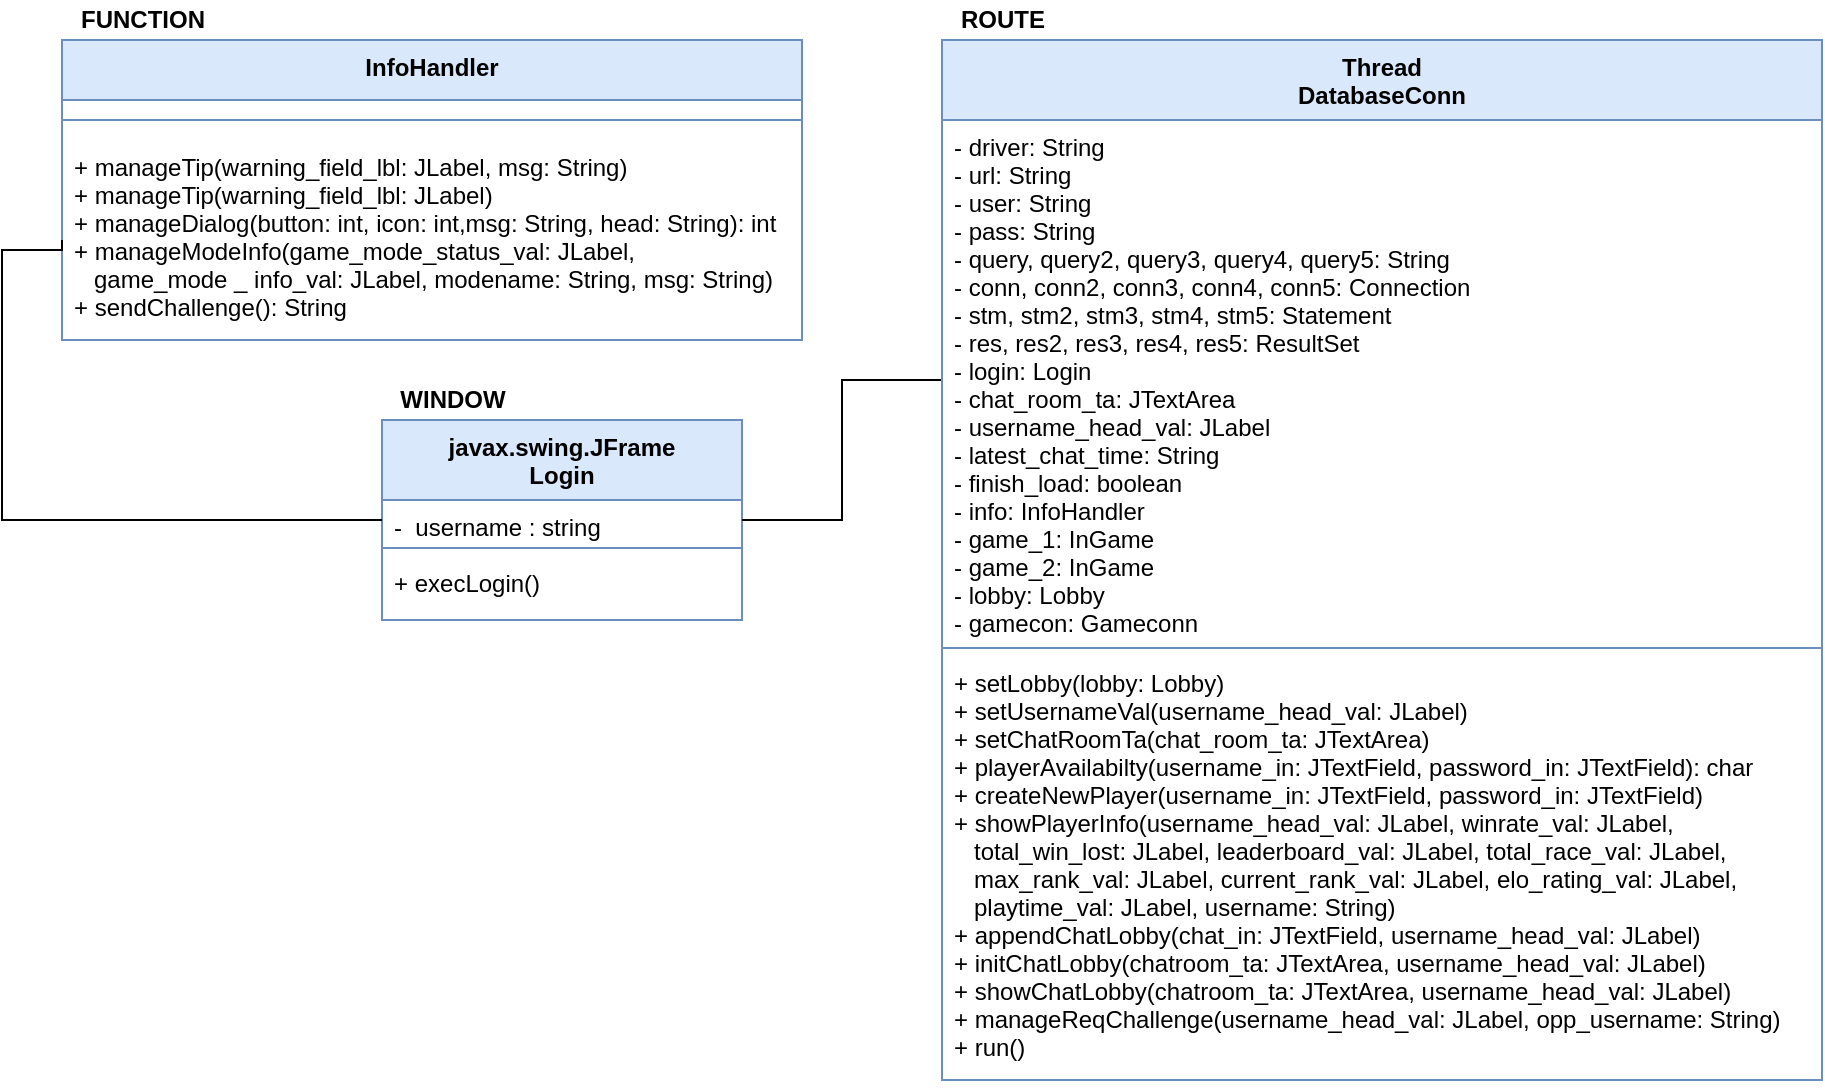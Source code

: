<mxfile version="14.5.1" type="device" pages="6"><diagram id="oyxMvSfCw2GX9AN55stU" name="Login Page"><mxGraphModel dx="868" dy="517" grid="1" gridSize="10" guides="1" tooltips="1" connect="1" arrows="1" fold="1" page="1" pageScale="1" pageWidth="850" pageHeight="1100" math="0" shadow="0"><root><mxCell id="5lGONBXLK9hMQoDlGA4O-0"/><mxCell id="5lGONBXLK9hMQoDlGA4O-1" parent="5lGONBXLK9hMQoDlGA4O-0"/><mxCell id="3DJasp9xDL2ArTSE3uOh-0" value="javax.swing.JFrame&#10;Login" style="swimlane;fontStyle=1;align=center;verticalAlign=top;childLayout=stackLayout;horizontal=1;startSize=40;horizontalStack=0;resizeParent=1;resizeParentMax=0;resizeLast=0;collapsible=1;marginBottom=0;fillColor=#dae8fc;strokeColor=#6c8ebf;" parent="5lGONBXLK9hMQoDlGA4O-1" vertex="1"><mxGeometry x="240" y="220" width="180" height="100" as="geometry"/></mxCell><mxCell id="3DJasp9xDL2ArTSE3uOh-1" value="-  username : string " style="text;strokeColor=none;fillColor=none;align=left;verticalAlign=top;spacingLeft=4;spacingRight=4;overflow=hidden;rotatable=0;points=[[0,0.5],[1,0.5]];portConstraint=eastwest;" parent="3DJasp9xDL2ArTSE3uOh-0" vertex="1"><mxGeometry y="40" width="180" height="20" as="geometry"/></mxCell><mxCell id="3DJasp9xDL2ArTSE3uOh-2" value="" style="line;strokeWidth=1;fillColor=#dae8fc;align=left;verticalAlign=middle;spacingTop=-1;spacingLeft=3;spacingRight=3;rotatable=0;labelPosition=right;points=[];portConstraint=eastwest;strokeColor=#6c8ebf;" parent="3DJasp9xDL2ArTSE3uOh-0" vertex="1"><mxGeometry y="60" width="180" height="8" as="geometry"/></mxCell><mxCell id="3DJasp9xDL2ArTSE3uOh-3" value="+ execLogin()&#10;&#10; &#10;                                      &#10;&#10;&#10;" style="text;strokeColor=none;fillColor=none;align=left;verticalAlign=top;spacingLeft=4;spacingRight=4;overflow=hidden;rotatable=0;points=[[0,0.5],[1,0.5]];portConstraint=eastwest;" parent="3DJasp9xDL2ArTSE3uOh-0" vertex="1"><mxGeometry y="68" width="180" height="32" as="geometry"/></mxCell><mxCell id="YssYhiqudQt7B9N-_4Wj-4" style="edgeStyle=orthogonalEdgeStyle;rounded=0;orthogonalLoop=1;jettySize=auto;html=1;exitX=0;exitY=0.5;exitDx=0;exitDy=0;entryX=1;entryY=0.5;entryDx=0;entryDy=0;strokeWidth=1;endArrow=none;endFill=0;" parent="5lGONBXLK9hMQoDlGA4O-1" source="U2fJe8P0YU2MTvFpn1x5-1" target="3DJasp9xDL2ArTSE3uOh-1" edge="1"><mxGeometry relative="1" as="geometry"><mxPoint x="510" y="200" as="sourcePoint"/></mxGeometry></mxCell><mxCell id="l0hNO23s6DMQ0lUcboUl-0" value="InfoHandler" style="swimlane;fontStyle=1;align=center;verticalAlign=top;childLayout=stackLayout;horizontal=1;startSize=30;horizontalStack=0;resizeParent=1;resizeParentMax=0;resizeLast=0;collapsible=1;marginBottom=0;fillColor=#dae8fc;strokeColor=#6c8ebf;" parent="5lGONBXLK9hMQoDlGA4O-1" vertex="1"><mxGeometry x="80" y="30" width="370" height="150" as="geometry"/></mxCell><mxCell id="l0hNO23s6DMQ0lUcboUl-1" value="" style="line;strokeWidth=1;fillColor=#dae8fc;align=left;verticalAlign=middle;spacingTop=-1;spacingLeft=3;spacingRight=3;rotatable=0;labelPosition=right;points=[];portConstraint=eastwest;strokeColor=#6c8ebf;" parent="l0hNO23s6DMQ0lUcboUl-0" vertex="1"><mxGeometry y="30" width="370" height="20" as="geometry"/></mxCell><mxCell id="l0hNO23s6DMQ0lUcboUl-2" value="+ manageTip(warning_field_lbl: JLabel, msg: String)&#10;+ manageTip(warning_field_lbl: JLabel)&#10;+ manageDialog(button: int, icon: int,msg: String, head: String): int&#10;+ manageModeInfo(game_mode_status_val: JLabel,  &#10;   game_mode _ info_val: JLabel, modename: String, msg: String)&#10;+ sendChallenge(): String&#10;&#10;" style="text;strokeColor=none;fillColor=none;align=left;verticalAlign=top;spacingLeft=4;spacingRight=4;overflow=hidden;rotatable=0;points=[[0,0.5],[1,0.5]];portConstraint=eastwest;" parent="l0hNO23s6DMQ0lUcboUl-0" vertex="1"><mxGeometry y="50" width="370" height="100" as="geometry"/></mxCell><mxCell id="l0hNO23s6DMQ0lUcboUl-5" value="FUNCTION" style="text;html=1;align=center;verticalAlign=middle;resizable=0;points=[];autosize=1;fontStyle=1" parent="5lGONBXLK9hMQoDlGA4O-1" vertex="1"><mxGeometry x="80" y="10" width="80" height="20" as="geometry"/></mxCell><mxCell id="l0hNO23s6DMQ0lUcboUl-6" value="WINDOW" style="text;html=1;align=center;verticalAlign=middle;resizable=0;points=[];autosize=1;fontStyle=1" parent="5lGONBXLK9hMQoDlGA4O-1" vertex="1"><mxGeometry x="240" y="200" width="70" height="20" as="geometry"/></mxCell><mxCell id="lOGWiRszoI59lD0pJxwz-0" style="edgeStyle=orthogonalEdgeStyle;rounded=0;orthogonalLoop=1;jettySize=auto;html=1;exitX=0;exitY=0.5;exitDx=0;exitDy=0;entryX=0;entryY=0.5;entryDx=0;entryDy=0;endArrow=none;endFill=0;" parent="5lGONBXLK9hMQoDlGA4O-1" source="l0hNO23s6DMQ0lUcboUl-2" target="3DJasp9xDL2ArTSE3uOh-1" edge="1"><mxGeometry relative="1" as="geometry"><Array as="points"><mxPoint x="80" y="135"/><mxPoint x="50" y="135"/><mxPoint x="50" y="270"/></Array></mxGeometry></mxCell><mxCell id="U2fJe8P0YU2MTvFpn1x5-0" value="Thread&#10;DatabaseConn" style="swimlane;fontStyle=1;align=center;verticalAlign=top;childLayout=stackLayout;horizontal=1;startSize=40;horizontalStack=0;resizeParent=1;resizeParentMax=0;resizeLast=0;collapsible=1;marginBottom=0;fillColor=#dae8fc;strokeColor=#6c8ebf;" parent="5lGONBXLK9hMQoDlGA4O-1" vertex="1"><mxGeometry x="520" y="30" width="440" height="520" as="geometry"/></mxCell><mxCell id="U2fJe8P0YU2MTvFpn1x5-1" value="- driver: String&#10;- url: String&#10;- user: String&#10;- pass: String&#10;- query, query2, query3, query4, query5: String&#10;- conn, conn2, conn3, conn4, conn5: Connection&#10;- stm, stm2, stm3, stm4, stm5: Statement&#10;- res, res2, res3, res4, res5: ResultSet&#10;- login: Login&#10;- chat_room_ta: JTextArea&#10;- username_head_val: JLabel&#10;- latest_chat_time: String&#10;- finish_load: boolean&#10;- info: InfoHandler&#10;- game_1: InGame&#10;- game_2: InGame&#10;- lobby: Lobby&#10;- gamecon: Gameconn&#10;" style="text;strokeColor=none;fillColor=none;align=left;verticalAlign=top;spacingLeft=4;spacingRight=4;overflow=hidden;rotatable=0;points=[[0,0.5],[1,0.5]];portConstraint=eastwest;" parent="U2fJe8P0YU2MTvFpn1x5-0" vertex="1"><mxGeometry y="40" width="440" height="260" as="geometry"/></mxCell><mxCell id="U2fJe8P0YU2MTvFpn1x5-2" value="" style="line;strokeWidth=1;fillColor=#dae8fc;align=left;verticalAlign=middle;spacingTop=-1;spacingLeft=3;spacingRight=3;rotatable=0;labelPosition=right;points=[];portConstraint=eastwest;strokeColor=#6c8ebf;" parent="U2fJe8P0YU2MTvFpn1x5-0" vertex="1"><mxGeometry y="300" width="440" height="8" as="geometry"/></mxCell><mxCell id="U2fJe8P0YU2MTvFpn1x5-3" value="+ setLobby(lobby: Lobby)&#10;+ setUsernameVal(username_head_val: JLabel)&#10;+ setChatRoomTa(chat_room_ta: JTextArea)&#10;+ playerAvailabilty(username_in: JTextField, password_in: JTextField): char&#10;+ createNewPlayer(username_in: JTextField, password_in: JTextField)&#10;+ showPlayerInfo(username_head_val: JLabel, winrate_val: JLabel, &#10;   total_win_lost: JLabel, leaderboard_val: JLabel, total_race_val: JLabel, &#10;   max_rank_val: JLabel, current_rank_val: JLabel, elo_rating_val: JLabel, &#10;   playtime_val: JLabel, username: String)&#10;+ appendChatLobby(chat_in: JTextField, username_head_val: JLabel)&#10;+ initChatLobby(chatroom_ta: JTextArea, username_head_val: JLabel)&#10;+ showChatLobby(chatroom_ta: JTextArea, username_head_val: JLabel)&#10;+ manageReqChallenge(username_head_val: JLabel, opp_username: String)&#10;+ run()&#10;" style="text;strokeColor=none;fillColor=none;align=left;verticalAlign=top;spacingLeft=4;spacingRight=4;overflow=hidden;rotatable=0;points=[[0,0.5],[1,0.5]];portConstraint=eastwest;" parent="U2fJe8P0YU2MTvFpn1x5-0" vertex="1"><mxGeometry y="308" width="440" height="212" as="geometry"/></mxCell><mxCell id="U2fJe8P0YU2MTvFpn1x5-4" value="ROUTE" style="text;html=1;align=center;verticalAlign=middle;resizable=0;points=[];autosize=1;fontStyle=1" parent="5lGONBXLK9hMQoDlGA4O-1" vertex="1"><mxGeometry x="520" y="10" width="60" height="20" as="geometry"/></mxCell></root></mxGraphModel></diagram><diagram id="3qda430ZO3WLXVPgDBA3" name="Lobby Page"><mxGraphModel dx="868" dy="1617" grid="1" gridSize="10" guides="1" tooltips="1" connect="1" arrows="1" fold="1" page="1" pageScale="1" pageWidth="850" pageHeight="1100" math="0" shadow="0"><root><mxCell id="S2pRhuZxIfsEsABs18Ar-0"/><mxCell id="S2pRhuZxIfsEsABs18Ar-1" parent="S2pRhuZxIfsEsABs18Ar-0"/><mxCell id="2ebKzPS70iFEM6bct1WO-0" value="javax.swing.JFrame&#10;Lobby&#10;" style="swimlane;fontStyle=1;align=center;verticalAlign=top;childLayout=stackLayout;horizontal=1;startSize=40;horizontalStack=0;resizeParent=1;resizeParentMax=0;resizeLast=0;collapsible=1;marginBottom=0;fillColor=#f8cecc;strokeColor=#b85450;" parent="S2pRhuZxIfsEsABs18Ar-1" vertex="1"><mxGeometry x="240" y="140" width="220" height="180" as="geometry"/></mxCell><mxCell id="2ebKzPS70iFEM6bct1WO-1" value="-  db: DatabaseConn&#10;-  tip: InfoHandler&#10;+ username: String &#10;+ opp_username: String &#10;" style="text;strokeColor=none;fillColor=none;align=left;verticalAlign=top;spacingLeft=4;spacingRight=4;overflow=hidden;rotatable=0;points=[[0,0.5],[1,0.5]];portConstraint=eastwest;" parent="2ebKzPS70iFEM6bct1WO-0" vertex="1"><mxGeometry y="40" width="220" height="70" as="geometry"/></mxCell><mxCell id="2ebKzPS70iFEM6bct1WO-2" value="" style="line;strokeWidth=1;fillColor=#f8cecc;align=left;verticalAlign=middle;spacingTop=-1;spacingLeft=3;spacingRight=3;rotatable=0;labelPosition=right;points=[];portConstraint=eastwest;strokeColor=#b85450;" parent="2ebKzPS70iFEM6bct1WO-0" vertex="1"><mxGeometry y="110" width="220" height="8" as="geometry"/></mxCell><mxCell id="2ebKzPS70iFEM6bct1WO-3" value="+ Lobby()&#10;+ fetchInfo(String username)&#10;+ getChatLobbyComp() : JTextArea&#10;" style="text;strokeColor=none;fillColor=none;align=left;verticalAlign=top;spacingLeft=4;spacingRight=4;overflow=hidden;rotatable=0;points=[[0,0.5],[1,0.5]];portConstraint=eastwest;fontStyle=0" parent="2ebKzPS70iFEM6bct1WO-0" vertex="1"><mxGeometry y="118" width="220" height="62" as="geometry"/></mxCell><mxCell id="I2fWnevmTxvwAK9qmYwa-0" value="Thread&#10;GameConn&#10;" style="swimlane;fontStyle=1;align=center;verticalAlign=top;childLayout=stackLayout;horizontal=1;startSize=40;horizontalStack=0;resizeParent=1;resizeParentMax=0;resizeLast=0;collapsible=1;marginBottom=0;fillColor=#f8cecc;strokeColor=#b85450;" parent="S2pRhuZxIfsEsABs18Ar-1" vertex="1"><mxGeometry x="1060" y="-60" width="240" height="200" as="geometry"/></mxCell><mxCell id="I2fWnevmTxvwAK9qmYwa-1" value="- game: InGame&#10;- player1: String&#10;- player2: String&#10;- current_player: String " style="text;strokeColor=none;fillColor=none;align=left;verticalAlign=top;spacingLeft=4;spacingRight=4;overflow=hidden;rotatable=0;points=[[0,0.5],[1,0.5]];portConstraint=eastwest;" parent="I2fWnevmTxvwAK9qmYwa-0" vertex="1"><mxGeometry y="40" width="240" height="70" as="geometry"/></mxCell><mxCell id="I2fWnevmTxvwAK9qmYwa-2" value="" style="line;strokeWidth=1;fillColor=#f8cecc;align=left;verticalAlign=middle;spacingTop=-1;spacingLeft=3;spacingRight=3;rotatable=0;labelPosition=right;points=[];portConstraint=eastwest;strokeColor=#b85450;" parent="I2fWnevmTxvwAK9qmYwa-0" vertex="1"><mxGeometry y="110" width="240" height="8" as="geometry"/></mxCell><mxCell id="I2fWnevmTxvwAK9qmYwa-3" value="+ setPlayer1(player1: String)&#10;+ setPlayer2(player2: String)&#10;+ setCurrentPlayer(current_player: String)&#10;+ runInGame()&#10;+ run()" style="text;strokeColor=none;fillColor=none;align=left;verticalAlign=top;spacingLeft=4;spacingRight=4;overflow=hidden;rotatable=0;points=[[0,0.5],[1,0.5]];portConstraint=eastwest;" parent="I2fWnevmTxvwAK9qmYwa-0" vertex="1"><mxGeometry y="118" width="240" height="82" as="geometry"/></mxCell><mxCell id="NV5hlP7tHagwQYWe0YFJ-1" value="WINDOW" style="text;html=1;align=center;verticalAlign=middle;resizable=0;points=[];autosize=1;fontStyle=1" parent="S2pRhuZxIfsEsABs18Ar-1" vertex="1"><mxGeometry x="240" y="120" width="70" height="20" as="geometry"/></mxCell><mxCell id="NV5hlP7tHagwQYWe0YFJ-2" value="ROUTE" style="text;html=1;align=center;verticalAlign=middle;resizable=0;points=[];autosize=1;fontStyle=1" parent="S2pRhuZxIfsEsABs18Ar-1" vertex="1"><mxGeometry x="1060" y="-80" width="60" height="20" as="geometry"/></mxCell><mxCell id="z60FODp0Xx2n6x-KMEk5-0" style="edgeStyle=orthogonalEdgeStyle;rounded=0;orthogonalLoop=1;jettySize=auto;html=1;exitX=0;exitY=0.5;exitDx=0;exitDy=0;entryX=0;entryY=0.5;entryDx=0;entryDy=0;endArrow=none;endFill=0;" parent="S2pRhuZxIfsEsABs18Ar-1" source="fANq_H9lTgMH0-qwyhPs-2" target="2ebKzPS70iFEM6bct1WO-1" edge="1"><mxGeometry relative="1" as="geometry"><mxPoint x="120" y="45" as="sourcePoint"/></mxGeometry></mxCell><mxCell id="9Z_NkfaGXidQol2zJ1bD-0" style="edgeStyle=orthogonalEdgeStyle;rounded=0;orthogonalLoop=1;jettySize=auto;html=1;exitX=0;exitY=0.5;exitDx=0;exitDy=0;entryX=1;entryY=0.5;entryDx=0;entryDy=0;endArrow=none;endFill=0;" parent="S2pRhuZxIfsEsABs18Ar-1" source="I2fWnevmTxvwAK9qmYwa-1" target="71TjVZtkepel84_3IZIJ-1" edge="1"><mxGeometry relative="1" as="geometry"><mxPoint x="990" y="115" as="targetPoint"/></mxGeometry></mxCell><mxCell id="71TjVZtkepel84_3IZIJ-0" value="Thread&#10;DatabaseConn" style="swimlane;fontStyle=1;align=center;verticalAlign=top;childLayout=stackLayout;horizontal=1;startSize=40;horizontalStack=0;resizeParent=1;resizeParentMax=0;resizeLast=0;collapsible=1;marginBottom=0;fillColor=#f8cecc;strokeColor=#b85450;" parent="S2pRhuZxIfsEsABs18Ar-1" vertex="1"><mxGeometry x="530" y="-60" width="440" height="520" as="geometry"/></mxCell><mxCell id="71TjVZtkepel84_3IZIJ-1" value="- driver: String&#10;- url: String&#10;- user: String&#10;- pass: String&#10;- query, query2, query3, query4, query5: String&#10;- conn, conn2, conn3, conn4, conn5: Connection&#10;- stm, stm2, stm3, stm4, stm5: Statement&#10;- res, res2, res3, res4, res5: ResultSet&#10;- login: Login&#10;- chat_room_ta: JTextArea&#10;- username_head_val: JLabel&#10;- latest_chat_time: String&#10;- finish_load: boolean&#10;- info: InfoHandler&#10;- game_1: InGame&#10;- game_2: InGame&#10;- lobby: Lobby&#10;- gamecon: Gameconn&#10;" style="text;strokeColor=none;fillColor=none;align=left;verticalAlign=top;spacingLeft=4;spacingRight=4;overflow=hidden;rotatable=0;points=[[0,0.5],[1,0.5]];portConstraint=eastwest;" parent="71TjVZtkepel84_3IZIJ-0" vertex="1"><mxGeometry y="40" width="440" height="260" as="geometry"/></mxCell><mxCell id="71TjVZtkepel84_3IZIJ-2" value="" style="line;strokeWidth=1;fillColor=#f8cecc;align=left;verticalAlign=middle;spacingTop=-1;spacingLeft=3;spacingRight=3;rotatable=0;labelPosition=right;points=[];portConstraint=eastwest;strokeColor=#b85450;" parent="71TjVZtkepel84_3IZIJ-0" vertex="1"><mxGeometry y="300" width="440" height="8" as="geometry"/></mxCell><mxCell id="71TjVZtkepel84_3IZIJ-3" value="+ setLobby(lobby: Lobby)&#10;+ setUsernameVal(username_head_val: JLabel)&#10;+ setChatRoomTa(chat_room_ta: JTextArea)&#10;+ playerAvailabilty(username_in: JTextField, password_in: JTextField): char&#10;+ createNewPlayer(username_in: JTextField, password_in: JTextField)&#10;+ showPlayerInfo(username_head_val: JLabel, winrate_val: JLabel, &#10;   total_win_lost: JLabel, leaderboard_val: JLabel, total_race_val: JLabel, &#10;   max_rank_val: JLabel, current_rank_val: JLabel, elo_rating_val: JLabel, &#10;   playtime_val: JLabel, username: String)&#10;+ appendChatLobby(chat_in: JTextField, username_head_val: JLabel)&#10;+ initChatLobby(chatroom_ta: JTextArea, username_head_val: JLabel)&#10;+ showChatLobby(chatroom_ta: JTextArea, username_head_val: JLabel)&#10;+ manageReqChallenge(username_head_val: JLabel, opp_username: String)&#10;+ run()&#10;" style="text;strokeColor=none;fillColor=none;align=left;verticalAlign=top;spacingLeft=4;spacingRight=4;overflow=hidden;rotatable=0;points=[[0,0.5],[1,0.5]];portConstraint=eastwest;" parent="71TjVZtkepel84_3IZIJ-0" vertex="1"><mxGeometry y="308" width="440" height="212" as="geometry"/></mxCell><mxCell id="71TjVZtkepel84_3IZIJ-4" value="ROUTE" style="text;html=1;align=center;verticalAlign=middle;resizable=0;points=[];autosize=1;fontStyle=1" parent="S2pRhuZxIfsEsABs18Ar-1" vertex="1"><mxGeometry x="530" y="-80" width="60" height="20" as="geometry"/></mxCell><mxCell id="71TjVZtkepel84_3IZIJ-5" style="edgeStyle=orthogonalEdgeStyle;rounded=0;orthogonalLoop=1;jettySize=auto;html=1;exitX=1;exitY=0.5;exitDx=0;exitDy=0;entryX=0;entryY=0.5;entryDx=0;entryDy=0;endArrow=none;endFill=0;" parent="S2pRhuZxIfsEsABs18Ar-1" source="2ebKzPS70iFEM6bct1WO-1" target="71TjVZtkepel84_3IZIJ-1" edge="1"><mxGeometry relative="1" as="geometry"/></mxCell><mxCell id="fANq_H9lTgMH0-qwyhPs-0" value="InfoHandler" style="swimlane;fontStyle=1;align=center;verticalAlign=top;childLayout=stackLayout;horizontal=1;startSize=30;horizontalStack=0;resizeParent=1;resizeParentMax=0;resizeLast=0;collapsible=1;marginBottom=0;fillColor=#f8cecc;strokeColor=#b85450;" parent="S2pRhuZxIfsEsABs18Ar-1" vertex="1"><mxGeometry x="130" y="-60" width="370" height="150" as="geometry"/></mxCell><mxCell id="fANq_H9lTgMH0-qwyhPs-1" value="" style="line;strokeWidth=1;fillColor=#f8cecc;align=left;verticalAlign=middle;spacingTop=-1;spacingLeft=3;spacingRight=3;rotatable=0;labelPosition=right;points=[];portConstraint=eastwest;strokeColor=#b85450;" parent="fANq_H9lTgMH0-qwyhPs-0" vertex="1"><mxGeometry y="30" width="370" height="20" as="geometry"/></mxCell><mxCell id="fANq_H9lTgMH0-qwyhPs-2" value="+ manageTip(warning_field_lbl: JLabel, msg: String)&#10;+ manageTip(warning_field_lbl: JLabel)&#10;+ manageDialog(button: int, icon: int,msg: String, head: String): int&#10;+ manageModeInfo(game_mode_status_val: JLabel,  &#10;   game_mode _ info_val: JLabel, modename: String, msg: String)&#10;+ sendChallenge(): String&#10;&#10;" style="text;strokeColor=none;fillColor=none;align=left;verticalAlign=top;spacingLeft=4;spacingRight=4;overflow=hidden;rotatable=0;points=[[0,0.5],[1,0.5]];portConstraint=eastwest;" parent="fANq_H9lTgMH0-qwyhPs-0" vertex="1"><mxGeometry y="50" width="370" height="100" as="geometry"/></mxCell><mxCell id="fANq_H9lTgMH0-qwyhPs-3" value="FUNCTION" style="text;html=1;align=center;verticalAlign=middle;resizable=0;points=[];autosize=1;fontStyle=1" parent="S2pRhuZxIfsEsABs18Ar-1" vertex="1"><mxGeometry x="130" y="-80" width="80" height="20" as="geometry"/></mxCell></root></mxGraphModel></diagram><diagram id="mu5OaPB4mPdtkyf8CdIf" name="InGame Page"><mxGraphModel dx="868" dy="1617" grid="1" gridSize="10" guides="1" tooltips="1" connect="1" arrows="1" fold="1" page="1" pageScale="1" pageWidth="850" pageHeight="1100" math="0" shadow="0"><root><mxCell id="hrAYaZ8j0PGmoPtmeuXZ-0"/><mxCell id="hrAYaZ8j0PGmoPtmeuXZ-1" parent="hrAYaZ8j0PGmoPtmeuXZ-0"/><mxCell id="d7Jk_ZZFY6jY_yJ2eu2q-0" value="javax.swing.JFrame&#10;InGame&#10;" style="swimlane;fontStyle=1;align=center;verticalAlign=top;childLayout=stackLayout;horizontal=1;startSize=40;horizontalStack=0;resizeParent=1;resizeParentMax=0;resizeLast=0;collapsible=1;marginBottom=0;fillColor=#e1d5e7;strokeColor=#9673a6;" parent="hrAYaZ8j0PGmoPtmeuXZ-1" vertex="1"><mxGeometry x="530" y="20" width="190" height="250" as="geometry"/></mxCell><mxCell id="d7Jk_ZZFY6jY_yJ2eu2q-1" value="- player1, player2: String &#10;- current_player: String &#10;- p_cur_post, p_next_post: int&#10;- p_next_post, p_rem_post : int&#10;- idx_p_turn, roll_dice: int &#10;- p_turn: String &#10;- bm: BoardMechanic&#10;- pm: PlayerMechanic[]&#10;- dbg: DatabaseGameConn&#10;- sm: SkillMechanic&#10;- block_map: JPanel[] &#10;" style="text;strokeColor=none;fillColor=none;align=left;verticalAlign=top;spacingLeft=4;spacingRight=4;overflow=hidden;rotatable=0;points=[[0,0.5],[1,0.5]];portConstraint=eastwest;" parent="d7Jk_ZZFY6jY_yJ2eu2q-0" vertex="1"><mxGeometry y="40" width="190" height="160" as="geometry"/></mxCell><mxCell id="d7Jk_ZZFY6jY_yJ2eu2q-2" value="" style="line;strokeWidth=1;fillColor=#e1d5e7;align=left;verticalAlign=middle;spacingTop=-1;spacingLeft=3;spacingRight=3;rotatable=0;labelPosition=right;points=[];portConstraint=eastwest;strokeColor=#9673a6;" parent="d7Jk_ZZFY6jY_yJ2eu2q-0" vertex="1"><mxGeometry y="200" width="190" height="8" as="geometry"/></mxCell><mxCell id="d7Jk_ZZFY6jY_yJ2eu2q-3" value="+ InGame()&#10;+ fetchInfo()" style="text;strokeColor=none;fillColor=none;align=left;verticalAlign=top;spacingLeft=4;spacingRight=4;overflow=hidden;rotatable=0;points=[[0,0.5],[1,0.5]];portConstraint=eastwest;" parent="d7Jk_ZZFY6jY_yJ2eu2q-0" vertex="1"><mxGeometry y="208" width="190" height="42" as="geometry"/></mxCell><mxCell id="eYappQ77jgVB8-Has_Cl-0" value="Thread&#10;DatabaseGameConn" style="swimlane;fontStyle=1;align=center;verticalAlign=top;childLayout=stackLayout;horizontal=1;startSize=40;horizontalStack=0;resizeParent=1;resizeParentMax=0;resizeLast=0;collapsible=1;marginBottom=0;fillColor=#e1d5e7;strokeColor=#9673a6;" parent="hrAYaZ8j0PGmoPtmeuXZ-1" vertex="1"><mxGeometry x="800" y="250" width="450" height="380" as="geometry"/></mxCell><mxCell id="eYappQ77jgVB8-Has_Cl-1" value="- driver: String&#10;- url: String&#10;- user: String&#10;- pass: String&#10;- query, query2, query3, query4, query5: String&#10;- conn, conn2, conn3, conn4, conn5: Connection&#10;- stm, stm2, stm3, stm4, stm5: Statement&#10;- res, res2, res3, res4, res5: ResultSet&#10;- username_p1, username_p2, current_player, opp_player: String&#10;- pm: PlayerMechanic[]&#10;- opp_cur_turn, opp_next_turn, opp_rem_turn, idx_turn, roll_dice: int&#10;- block_map; JPanel[]&#10;- dice_val_lbl: JLabel" style="text;strokeColor=none;fillColor=none;align=left;verticalAlign=top;spacingLeft=4;spacingRight=4;overflow=hidden;rotatable=0;points=[[0,0.5],[1,0.5]];portConstraint=eastwest;" parent="eYappQ77jgVB8-Has_Cl-0" vertex="1"><mxGeometry y="40" width="450" height="190" as="geometry"/></mxCell><mxCell id="eYappQ77jgVB8-Has_Cl-2" value="" style="line;strokeWidth=1;fillColor=#e1d5e7;align=left;verticalAlign=middle;spacingTop=-1;spacingLeft=3;spacingRight=3;rotatable=0;labelPosition=right;points=[];portConstraint=eastwest;strokeColor=#9673a6;" parent="eYappQ77jgVB8-Has_Cl-0" vertex="1"><mxGeometry y="230" width="450" height="8" as="geometry"/></mxCell><mxCell id="eYappQ77jgVB8-Has_Cl-3" value="+ deleteGameRoom(p1_username: String, p2_username String)&#10;+ updatePlayerDetails(username: String, playtime: double, win_status: String)&#10;+ updatePlayerPost(username_p1: String, username_p2: String, post: int, &#10;   roll_dice: int)&#10;+ getPlayerCurPost(username_p1: String, username_p2: String, p_turn: String): int&#10;+ getPlayerTurn(username_p1: String, username_p2: String): String&#10;+ updatePlayerAction(username_p1: String, username_p2: String, status: String)&#10;+ displayOppMovement()&#10;+ run()" style="text;align=left;verticalAlign=top;spacingLeft=4;spacingRight=4;overflow=hidden;rotatable=0;points=[[0,0.5],[1,0.5]];portConstraint=eastwest;" parent="eYappQ77jgVB8-Has_Cl-0" vertex="1"><mxGeometry y="238" width="450" height="142" as="geometry"/></mxCell><mxCell id="8Z2Vr3IrJRCpcQPrFrx0-0" value="Thread&#10;BoardMechanic" style="swimlane;fontStyle=1;align=center;verticalAlign=top;childLayout=stackLayout;horizontal=1;startSize=40;horizontalStack=0;resizeParent=1;resizeParentMax=0;resizeLast=0;collapsible=1;marginBottom=0;fillColor=#e1d5e7;strokeColor=#9673a6;" parent="hrAYaZ8j0PGmoPtmeuXZ-1" vertex="1"><mxGeometry x="120" y="-322" width="310" height="400" as="geometry"/></mxCell><mxCell id="8Z2Vr3IrJRCpcQPrFrx0-1" value="- dice_val_lbl: JLabel&#10;- min_dice: int&#10;- max_dice: int&#10;- block_map: JPanel[]&#10;- dice_res: int&#10;- pm: PlayerMechanic[]&#10;- dbg: DatabaseGameConn&#10;- sm: SkillMechanic&#10;- p_cur_post, p_next_post, idx_p_turn, p_rem_post: int&#10;- roll_dice: int&#10;" style="text;strokeColor=none;fillColor=none;align=left;verticalAlign=top;spacingLeft=4;spacingRight=4;overflow=hidden;rotatable=0;points=[[0,0.5],[1,0.5]];portConstraint=eastwest;" parent="8Z2Vr3IrJRCpcQPrFrx0-0" vertex="1"><mxGeometry y="40" width="310" height="150" as="geometry"/></mxCell><mxCell id="8Z2Vr3IrJRCpcQPrFrx0-2" value="" style="line;strokeWidth=1;fillColor=#e1d5e7;align=left;verticalAlign=middle;spacingTop=-1;spacingLeft=3;spacingRight=3;rotatable=0;labelPosition=right;points=[];portConstraint=eastwest;strokeColor=#9673a6;" parent="8Z2Vr3IrJRCpcQPrFrx0-0" vertex="1"><mxGeometry y="190" width="310" height="8" as="geometry"/></mxCell><mxCell id="8Z2Vr3IrJRCpcQPrFrx0-3" value="+ setIdxTurn(idx_p_turn: int)&#10;+ setSkill(sm: SkillMechanic)&#10;+ setObjPlayer(pm: PlayerMechanic[])&#10;+ setPlayerTurn (p_turn; string)&#10;+ setDiceVal(dice_val_lbl; JLabel)&#10;+ setBlockMap(block_map;JPanel[])&#10;+ setPlayerPost(p_cur_post: int, p_next_post: int,&#10;   p_rem_post)&#10;+ animateplayerMovement()&#10;+ animateplayerMovement(int opp_cur_post, &#10;   int opp_next_post, int opp_rem_post, String color)&#10;+ rollDice(): int&#10;+ run()" style="text;strokeColor=none;fillColor=none;align=left;verticalAlign=top;spacingLeft=4;spacingRight=4;overflow=hidden;rotatable=0;points=[[0,0.5],[1,0.5]];portConstraint=eastwest;" parent="8Z2Vr3IrJRCpcQPrFrx0-0" vertex="1"><mxGeometry y="198" width="310" height="202" as="geometry"/></mxCell><mxCell id="eY_wv42AyDwCLgL3zmYU-0" value="PlayerMechanic" style="swimlane;fontStyle=1;align=center;verticalAlign=top;childLayout=stackLayout;horizontal=1;startSize=30;horizontalStack=0;resizeParent=1;resizeParentMax=0;resizeLast=0;collapsible=1;marginBottom=0;fillColor=#e1d5e7;strokeColor=#9673a6;" parent="hrAYaZ8j0PGmoPtmeuXZ-1" vertex="1"><mxGeometry x="530" y="-270" width="250" height="216" as="geometry"/></mxCell><mxCell id="eY_wv42AyDwCLgL3zmYU-1" value="- p_cur_post: int&#10;- p_username, p_color: String&#10;- border_turn: JPanel&#10;- dice_btn: JButton&#10;- p1_healthbar, p2_healthbar: JProgressBar" style="text;strokeColor=none;fillColor=none;align=left;verticalAlign=top;spacingLeft=4;spacingRight=4;overflow=hidden;rotatable=0;points=[[0,0.5],[1,0.5]];portConstraint=eastwest;" parent="eY_wv42AyDwCLgL3zmYU-0" vertex="1"><mxGeometry y="30" width="250" height="80" as="geometry"/></mxCell><mxCell id="eY_wv42AyDwCLgL3zmYU-2" value="" style="line;strokeWidth=1;fillColor=#e1d5e7;align=left;verticalAlign=middle;spacingTop=-1;spacingLeft=3;spacingRight=3;rotatable=0;labelPosition=right;points=[];portConstraint=eastwest;strokeColor=#9673a6;" parent="eY_wv42AyDwCLgL3zmYU-0" vertex="1"><mxGeometry y="110" width="250" height="8" as="geometry"/></mxCell><mxCell id="eY_wv42AyDwCLgL3zmYU-3" value="+ setUsername(p_username: String)&#10;+ setColor(p_color: String)&#10;+ setCurPost(p_cur_post: int)&#10;+ getUsername(): String&#10;+ getColor(): String&#10;+ getCurPost(): int" style="text;strokeColor=none;fillColor=none;align=left;verticalAlign=top;spacingLeft=4;spacingRight=4;overflow=hidden;rotatable=0;points=[[0,0.5],[1,0.5]];portConstraint=eastwest;" parent="eY_wv42AyDwCLgL3zmYU-0" vertex="1"><mxGeometry y="118" width="250" height="98" as="geometry"/></mxCell><mxCell id="XMNRrHov1zXxgajYfSZ0-0" value="javax.swing.JFrame&#10;Help &#10;" style="swimlane;fontStyle=1;align=center;verticalAlign=top;childLayout=stackLayout;horizontal=1;startSize=40;horizontalStack=0;resizeParent=1;resizeParentMax=0;resizeLast=0;collapsible=1;marginBottom=0;fillColor=#e1d5e7;strokeColor=#9673a6;" parent="hrAYaZ8j0PGmoPtmeuXZ-1" vertex="1"><mxGeometry x="270" y="110" width="160" height="100" as="geometry"/></mxCell><mxCell id="XMNRrHov1zXxgajYfSZ0-1" value="" style="line;strokeWidth=1;fillColor=#e1d5e7;align=left;verticalAlign=middle;spacingTop=-1;spacingLeft=3;spacingRight=3;rotatable=0;labelPosition=right;points=[];portConstraint=eastwest;strokeColor=#9673a6;" parent="XMNRrHov1zXxgajYfSZ0-0" vertex="1"><mxGeometry y="40" width="160" height="8" as="geometry"/></mxCell><mxCell id="XMNRrHov1zXxgajYfSZ0-2" value="+  help() {initComponents()}&#10;+  main(String args[])&#10;+ run()" style="text;strokeColor=none;fillColor=none;align=left;verticalAlign=top;spacingLeft=4;spacingRight=4;overflow=hidden;rotatable=0;points=[[0,0.5],[1,0.5]];portConstraint=eastwest;" parent="XMNRrHov1zXxgajYfSZ0-0" vertex="1"><mxGeometry y="48" width="160" height="52" as="geometry"/></mxCell><mxCell id="XMNRrHov1zXxgajYfSZ0-3" style="edgeStyle=orthogonalEdgeStyle;rounded=0;orthogonalLoop=1;jettySize=auto;html=1;exitX=1;exitY=0.5;exitDx=0;exitDy=0;entryX=0;entryY=0.5;entryDx=0;entryDy=0;endArrow=none;endFill=0;strokeWidth=1;" parent="hrAYaZ8j0PGmoPtmeuXZ-1" source="8Z2Vr3IrJRCpcQPrFrx0-1" target="d7Jk_ZZFY6jY_yJ2eu2q-1" edge="1"><mxGeometry relative="1" as="geometry"/></mxCell><mxCell id="XMNRrHov1zXxgajYfSZ0-4" style="edgeStyle=orthogonalEdgeStyle;rounded=0;orthogonalLoop=1;jettySize=auto;html=1;exitX=1;exitY=0.5;exitDx=0;exitDy=0;entryX=1;entryY=0.5;entryDx=0;entryDy=0;endArrow=none;endFill=0;strokeWidth=1;" parent="hrAYaZ8j0PGmoPtmeuXZ-1" source="eY_wv42AyDwCLgL3zmYU-1" target="d7Jk_ZZFY6jY_yJ2eu2q-1" edge="1"><mxGeometry relative="1" as="geometry"/></mxCell><mxCell id="CQ4OhMkIoVFTLElO2uzc-0" value="FUNCTION" style="text;html=1;align=center;verticalAlign=middle;resizable=0;points=[];autosize=1;fontStyle=1" parent="hrAYaZ8j0PGmoPtmeuXZ-1" vertex="1"><mxGeometry x="120" y="-342" width="80" height="20" as="geometry"/></mxCell><mxCell id="CQ4OhMkIoVFTLElO2uzc-1" value="ROUTE" style="text;html=1;align=center;verticalAlign=middle;resizable=0;points=[];autosize=1;fontStyle=1" parent="hrAYaZ8j0PGmoPtmeuXZ-1" vertex="1"><mxGeometry x="800" y="230" width="60" height="20" as="geometry"/></mxCell><mxCell id="CQ4OhMkIoVFTLElO2uzc-2" value="FUNCTION" style="text;html=1;align=center;verticalAlign=middle;resizable=0;points=[];autosize=1;fontStyle=1" parent="hrAYaZ8j0PGmoPtmeuXZ-1" vertex="1"><mxGeometry x="530" y="-290" width="80" height="20" as="geometry"/></mxCell><mxCell id="CQ4OhMkIoVFTLElO2uzc-3" value="WINDOW" style="text;html=1;align=center;verticalAlign=middle;resizable=0;points=[];autosize=1;fontStyle=1" parent="hrAYaZ8j0PGmoPtmeuXZ-1" vertex="1"><mxGeometry x="530" width="70" height="20" as="geometry"/></mxCell><mxCell id="CQ4OhMkIoVFTLElO2uzc-4" value="WINDOW" style="text;html=1;align=center;verticalAlign=middle;resizable=0;points=[];autosize=1;fontStyle=1" parent="hrAYaZ8j0PGmoPtmeuXZ-1" vertex="1"><mxGeometry x="270" y="90" width="70" height="20" as="geometry"/></mxCell><mxCell id="6xjj9RG6-jXQZ7o7SSx0-0" value="SkillMechanic" style="swimlane;fontStyle=1;align=center;verticalAlign=top;childLayout=stackLayout;horizontal=1;startSize=30;horizontalStack=0;resizeParent=1;resizeParentMax=0;resizeLast=0;collapsible=1;marginBottom=0;fillColor=#e1d5e7;strokeColor=#9673a6;" parent="hrAYaZ8j0PGmoPtmeuXZ-1" vertex="1"><mxGeometry x="140" y="250" width="290" height="340" as="geometry"/></mxCell><mxCell id="6xjj9RG6-jXQZ7o7SSx0-1" value="+ p1_healthbar, p2_healthbar: JProgressBar&#10;+ idx_p_turn: int&#10;+ username_p1, username_p2: String&#10;-  p_healthbar: JProgressBar&#10;-  action: String&#10;-  driver: String&#10;-  url: String&#10;-  user: String&#10;-  pass: String&#10;-  query6: String&#10;-  conn6: Connection&#10;-  stm6: Statement&#10;-  res6: ResultSet&#10; " style="text;strokeColor=none;fillColor=none;align=left;verticalAlign=top;spacingLeft=4;spacingRight=4;overflow=hidden;rotatable=0;points=[[0,0.5],[1,0.5]];portConstraint=eastwest;" parent="6xjj9RG6-jXQZ7o7SSx0-0" vertex="1"><mxGeometry y="30" width="290" height="190" as="geometry"/></mxCell><mxCell id="6xjj9RG6-jXQZ7o7SSx0-2" value="" style="line;strokeWidth=1;fillColor=#e1d5e7;align=left;verticalAlign=middle;spacingTop=-1;spacingLeft=3;spacingRight=3;rotatable=0;labelPosition=right;points=[];portConstraint=eastwest;strokeColor=#9673a6;" parent="6xjj9RG6-jXQZ7o7SSx0-0" vertex="1"><mxGeometry y="220" width="290" height="8" as="geometry"/></mxCell><mxCell id="6xjj9RG6-jXQZ7o7SSx0-3" value="+ showStatSkill(p_next_post: int, p_rem_post: int, &#10;   skill_name_val: JLabel, skill_desc_val: JTextArea)&#10;+ activateSkill(p_next_post: int, p_rem_post: int, &#10;   idx_turn: int, mode:String): JProgressBar&#10;+ modeSetter(idx_turn: int, mode: String, &#10;   action: String): JProgressBar&#10;+ updateHealthBar(health_value: int)&#10;" style="text;strokeColor=none;fillColor=none;align=left;verticalAlign=top;spacingLeft=4;spacingRight=4;overflow=hidden;rotatable=0;points=[[0,0.5],[1,0.5]];portConstraint=eastwest;" parent="6xjj9RG6-jXQZ7o7SSx0-0" vertex="1"><mxGeometry y="228" width="290" height="112" as="geometry"/></mxCell><mxCell id="snmgQiR8fzgIJSibdGw4-2" style="edgeStyle=orthogonalEdgeStyle;rounded=0;orthogonalLoop=1;jettySize=auto;html=1;exitX=1;exitY=0.5;exitDx=0;exitDy=0;entryX=0;entryY=0.5;entryDx=0;entryDy=0;endArrow=none;endFill=0;" parent="hrAYaZ8j0PGmoPtmeuXZ-1" source="XMNRrHov1zXxgajYfSZ0-2" target="d7Jk_ZZFY6jY_yJ2eu2q-1" edge="1"><mxGeometry relative="1" as="geometry"/></mxCell><mxCell id="snmgQiR8fzgIJSibdGw4-3" value="FUNCTION" style="text;html=1;align=center;verticalAlign=middle;resizable=0;points=[];autosize=1;fontStyle=1" parent="hrAYaZ8j0PGmoPtmeuXZ-1" vertex="1"><mxGeometry x="140" y="230" width="80" height="20" as="geometry"/></mxCell><mxCell id="Hm-BErk3EdSPq05tkKWk-0" style="edgeStyle=orthogonalEdgeStyle;rounded=0;orthogonalLoop=1;jettySize=auto;html=1;exitX=0;exitY=0.5;exitDx=0;exitDy=0;entryX=1;entryY=0.5;entryDx=0;entryDy=0;endArrow=none;endFill=0;" parent="hrAYaZ8j0PGmoPtmeuXZ-1" source="d7Jk_ZZFY6jY_yJ2eu2q-3" target="6xjj9RG6-jXQZ7o7SSx0-3" edge="1"><mxGeometry relative="1" as="geometry"/></mxCell><mxCell id="R11LBYp16kvLxEt0bal0-0" style="edgeStyle=orthogonalEdgeStyle;rounded=0;orthogonalLoop=1;jettySize=auto;html=1;exitX=1;exitY=0.5;exitDx=0;exitDy=0;entryX=0;entryY=0.5;entryDx=0;entryDy=0;endArrow=none;endFill=0;" parent="hrAYaZ8j0PGmoPtmeuXZ-1" source="d7Jk_ZZFY6jY_yJ2eu2q-3" target="eYappQ77jgVB8-Has_Cl-3" edge="1"><mxGeometry relative="1" as="geometry"/></mxCell></root></mxGraphModel></diagram><diagram id="2mItZugzgUz6dCyrENyH" name="Schema Database"><mxGraphModel dx="1718" dy="517" grid="1" gridSize="10" guides="1" tooltips="1" connect="1" arrows="1" fold="1" page="1" pageScale="1" pageWidth="850" pageHeight="1100" math="0" shadow="0"><root><mxCell id="LGjxOHsnIU_LqGbnigD2-0"/><mxCell id="LGjxOHsnIU_LqGbnigD2-1" parent="LGjxOHsnIU_LqGbnigD2-0"/><mxCell id="LGjxOHsnIU_LqGbnigD2-2" value="PLAYER" style="swimlane;fontStyle=1;childLayout=stackLayout;horizontal=1;startSize=26;fillColor=none;horizontalStack=0;resizeParent=1;resizeParentMax=0;resizeLast=0;collapsible=1;marginBottom=0;shadow=0;strokeColor=#7EA6E0;strokeWidth=3;fontSize=12;align=center;fontColor=#080808;fontFamily=Courier New;" parent="LGjxOHsnIU_LqGbnigD2-1" vertex="1"><mxGeometry x="180" y="183" width="190" height="164" as="geometry"/></mxCell><mxCell id="LGjxOHsnIU_LqGbnigD2-3" value="USERNAME    VARCHAR(11)&#10;PASSWORD    VARCHAR(11)&#10;TOTAL_WIN   DECIMAL(3,0)&#10;TOTAL_LOST  DECIMAL(3,0)&#10;RATING      DECIMAL(5,0)&#10;MAX_RATING  DECIMAL(5,0)&#10;PLAYTIME    DECIMAL(5,0)      " style="text;strokeColor=none;fillColor=none;align=left;verticalAlign=top;spacingLeft=4;spacingRight=4;overflow=hidden;rotatable=0;points=[[0,0.5],[1,0.5]];portConstraint=eastwest;fontFamily=Courier New;" parent="LGjxOHsnIU_LqGbnigD2-2" vertex="1"><mxGeometry y="26" width="190" height="104" as="geometry"/></mxCell><mxCell id="LGjxOHsnIU_LqGbnigD2-4" value="" style="line;strokeWidth=1;fillColor=none;align=left;verticalAlign=middle;spacingTop=-1;spacingLeft=3;spacingRight=3;rotatable=0;labelPosition=right;points=[];portConstraint=eastwest;" parent="LGjxOHsnIU_LqGbnigD2-2" vertex="1"><mxGeometry y="130" width="190" height="8" as="geometry"/></mxCell><mxCell id="LGjxOHsnIU_LqGbnigD2-5" value="PK (USERNAME)" style="text;strokeColor=none;fillColor=none;align=left;verticalAlign=top;spacingLeft=4;spacingRight=4;overflow=hidden;rotatable=0;points=[[0,0.5],[1,0.5]];portConstraint=eastwest;fontFamily=Courier New;" parent="LGjxOHsnIU_LqGbnigD2-2" vertex="1"><mxGeometry y="138" width="190" height="26" as="geometry"/></mxCell><mxCell id="LGjxOHsnIU_LqGbnigD2-6" value="CHAT_ROOM" style="swimlane;fontStyle=1;childLayout=stackLayout;horizontal=1;startSize=26;fillColor=none;horizontalStack=0;resizeParent=1;resizeParentMax=0;resizeLast=0;collapsible=1;marginBottom=0;shadow=0;strokeColor=#7EA6E0;strokeWidth=3;fontSize=12;align=center;fontColor=#080808;fontFamily=Courier New;" parent="LGjxOHsnIU_LqGbnigD2-1" vertex="1"><mxGeometry x="-70" y="177" width="187" height="160" as="geometry"/></mxCell><mxCell id="LGjxOHsnIU_LqGbnigD2-7" value="CUR_DATE   DATE&#10;CUR_TIME   TIME&#10;USERNAME   VARCHAR(11)&#10;TYPE       VARCHAR(10)&#10;CHAT       TEXT" style="text;strokeColor=none;fillColor=none;align=left;verticalAlign=top;spacingLeft=4;spacingRight=4;overflow=hidden;rotatable=0;points=[[0,0.5],[1,0.5]];portConstraint=eastwest;fontFamily=Courier New;" parent="LGjxOHsnIU_LqGbnigD2-6" vertex="1"><mxGeometry y="26" width="187" height="84" as="geometry"/></mxCell><mxCell id="LGjxOHsnIU_LqGbnigD2-8" value="" style="line;strokeWidth=1;fillColor=none;align=left;verticalAlign=middle;spacingTop=-1;spacingLeft=3;spacingRight=3;rotatable=0;labelPosition=right;points=[];portConstraint=eastwest;" parent="LGjxOHsnIU_LqGbnigD2-6" vertex="1"><mxGeometry y="110" width="187" height="8" as="geometry"/></mxCell><mxCell id="LGjxOHsnIU_LqGbnigD2-9" value="PK (CUR_DATE, CUR_TIME)&#10;FK(USERNAME) ON PLAYER" style="text;strokeColor=none;fillColor=none;align=left;verticalAlign=top;spacingLeft=4;spacingRight=4;overflow=hidden;rotatable=0;points=[[0,0.5],[1,0.5]];portConstraint=eastwest;fontFamily=Courier New;" parent="LGjxOHsnIU_LqGbnigD2-6" vertex="1"><mxGeometry y="118" width="187" height="42" as="geometry"/></mxCell><mxCell id="LGjxOHsnIU_LqGbnigD2-10" value="GAME_ROOM" style="swimlane;fontStyle=1;childLayout=stackLayout;horizontal=1;startSize=26;fillColor=none;horizontalStack=0;resizeParent=1;resizeParentMax=0;resizeLast=0;collapsible=1;marginBottom=0;shadow=0;strokeColor=#7EA6E0;strokeWidth=3;fontSize=12;align=center;fontColor=#080808;fontFamily=Courier New;" parent="LGjxOHsnIU_LqGbnigD2-1" vertex="1"><mxGeometry x="410" y="137" width="203" height="240" as="geometry"/></mxCell><mxCell id="LGjxOHsnIU_LqGbnigD2-11" value="GAME_NO       VARCHAR(11)&#10;P1_USERNAME   VARCHAR(11)&#10;P2_USERNAME   VARCHAR(11)&#10;P1_POST       DECIMAL(2,0)&#10;P2_POST       DECIMAL(2,0)&#10;ROLL_DICE     DECIMAL(1,0)&#10;STATUS        VARCHAR(15)&#10;P_TURN        VARCHAR(11)&#10;P_ACTION      VARCHAR(11)" style="text;strokeColor=none;fillColor=none;align=left;verticalAlign=top;spacingLeft=4;spacingRight=4;overflow=hidden;rotatable=0;points=[[0,0.5],[1,0.5]];portConstraint=eastwest;fontFamily=Courier New;" parent="LGjxOHsnIU_LqGbnigD2-10" vertex="1"><mxGeometry y="26" width="203" height="134" as="geometry"/></mxCell><mxCell id="LGjxOHsnIU_LqGbnigD2-12" value="" style="line;strokeWidth=1;fillColor=none;align=left;verticalAlign=middle;spacingTop=-1;spacingLeft=3;spacingRight=3;rotatable=0;labelPosition=right;points=[];portConstraint=eastwest;" parent="LGjxOHsnIU_LqGbnigD2-10" vertex="1"><mxGeometry y="160" width="203" height="8" as="geometry"/></mxCell><mxCell id="LGjxOHsnIU_LqGbnigD2-13" value="PK (GAME_NO) ON PLAYER&#10;FK (P1_USERNAME) ON PLAYER&#10;FK (P2_USERNAME) ON PLAYER&#10;FK (P_TURN) ON PLAYER" style="text;strokeColor=none;fillColor=none;align=left;verticalAlign=top;spacingLeft=4;spacingRight=4;overflow=hidden;rotatable=0;points=[[0,0.5],[1,0.5]];portConstraint=eastwest;fontFamily=Courier New;" parent="LGjxOHsnIU_LqGbnigD2-10" vertex="1"><mxGeometry y="168" width="203" height="72" as="geometry"/></mxCell><mxCell id="LGjxOHsnIU_LqGbnigD2-14" style="edgeStyle=orthogonalEdgeStyle;rounded=0;orthogonalLoop=1;jettySize=auto;html=1;exitX=1;exitY=0.5;exitDx=0;exitDy=0;entryX=0;entryY=0.5;entryDx=0;entryDy=0;endArrow=ERone;endFill=0;strokeWidth=1;startArrow=ERone;startFill=0;" parent="LGjxOHsnIU_LqGbnigD2-1" source="LGjxOHsnIU_LqGbnigD2-3" target="LGjxOHsnIU_LqGbnigD2-11" edge="1"><mxGeometry relative="1" as="geometry"/></mxCell><mxCell id="LGjxOHsnIU_LqGbnigD2-16" style="edgeStyle=orthogonalEdgeStyle;rounded=0;orthogonalLoop=1;jettySize=auto;html=1;exitX=0;exitY=0.5;exitDx=0;exitDy=0;entryX=1;entryY=0.5;entryDx=0;entryDy=0;startArrow=ERone;startFill=0;endArrow=ERmany;endFill=0;strokeWidth=1;" parent="LGjxOHsnIU_LqGbnigD2-1" source="LGjxOHsnIU_LqGbnigD2-3" target="LGjxOHsnIU_LqGbnigD2-7" edge="1"><mxGeometry relative="1" as="geometry"/></mxCell></root></mxGraphModel></diagram><diagram id="EplyHRrAzHNvu50g6yXK" name="ERD Database"><mxGraphModel dx="1718" dy="517" grid="1" gridSize="10" guides="1" tooltips="1" connect="1" arrows="1" fold="1" page="1" pageScale="1" pageWidth="850" pageHeight="1100" math="0" shadow="0"><root><mxCell id="zVhEAeIthzv1VcDdk-h1-0"/><mxCell id="zVhEAeIthzv1VcDdk-h1-1" parent="zVhEAeIthzv1VcDdk-h1-0"/><mxCell id="okXKAew_iwrwHvevEkkN-0" value="Chat_Room" style="rounded=0;whiteSpace=wrap;html=1;" parent="zVhEAeIthzv1VcDdk-h1-1" vertex="1"><mxGeometry x="130" y="170" width="90" height="50" as="geometry"/></mxCell><mxCell id="okXKAew_iwrwHvevEkkN-1" value="Player" style="rounded=0;whiteSpace=wrap;html=1;" parent="zVhEAeIthzv1VcDdk-h1-1" vertex="1"><mxGeometry x="127.5" y="380" width="95" height="50" as="geometry"/></mxCell><mxCell id="okXKAew_iwrwHvevEkkN-2" value="Game_Room" style="rounded=0;whiteSpace=wrap;html=1;" parent="zVhEAeIthzv1VcDdk-h1-1" vertex="1"><mxGeometry x="500" y="220" width="110" height="50" as="geometry"/></mxCell><mxCell id="okXKAew_iwrwHvevEkkN-3" value="username" style="ellipse;whiteSpace=wrap;html=1;fontStyle=4" parent="zVhEAeIthzv1VcDdk-h1-1" vertex="1"><mxGeometry x="-15" y="440" width="70" height="50" as="geometry"/></mxCell><mxCell id="okXKAew_iwrwHvevEkkN-4" value="password" style="ellipse;whiteSpace=wrap;html=1;" parent="zVhEAeIthzv1VcDdk-h1-1" vertex="1"><mxGeometry x="-15" y="390" width="70" height="50" as="geometry"/></mxCell><mxCell id="okXKAew_iwrwHvevEkkN-5" value="Total_win" style="ellipse;whiteSpace=wrap;html=1;" parent="zVhEAeIthzv1VcDdk-h1-1" vertex="1"><mxGeometry x="30" y="480" width="80" height="50" as="geometry"/></mxCell><mxCell id="okXKAew_iwrwHvevEkkN-6" value="Total_lose" style="ellipse;whiteSpace=wrap;html=1;" parent="zVhEAeIthzv1VcDdk-h1-1" vertex="1"><mxGeometry x="120" y="480" width="80" height="50" as="geometry"/></mxCell><mxCell id="okXKAew_iwrwHvevEkkN-7" value="Rating" style="ellipse;whiteSpace=wrap;html=1;" parent="zVhEAeIthzv1VcDdk-h1-1" vertex="1"><mxGeometry x="15" y="340" width="80" height="50" as="geometry"/></mxCell><mxCell id="okXKAew_iwrwHvevEkkN-8" value="maks_Rating" style="ellipse;whiteSpace=wrap;html=1;" parent="zVhEAeIthzv1VcDdk-h1-1" vertex="1"><mxGeometry x="200" y="470" width="80" height="50" as="geometry"/></mxCell><mxCell id="okXKAew_iwrwHvevEkkN-9" value="" style="endArrow=none;html=1;entryX=0.25;entryY=1;entryDx=0;entryDy=0;exitX=1;exitY=0;exitDx=0;exitDy=0;" parent="zVhEAeIthzv1VcDdk-h1-1" target="okXKAew_iwrwHvevEkkN-1" edge="1" source="okXKAew_iwrwHvevEkkN-5"><mxGeometry width="50" height="50" relative="1" as="geometry"><mxPoint x="55" y="500" as="sourcePoint"/><mxPoint x="105" y="450" as="targetPoint"/></mxGeometry></mxCell><mxCell id="okXKAew_iwrwHvevEkkN-10" value="" style="endArrow=none;html=1;exitX=1;exitY=0.5;exitDx=0;exitDy=0;entryX=0;entryY=0.75;entryDx=0;entryDy=0;" parent="zVhEAeIthzv1VcDdk-h1-1" source="okXKAew_iwrwHvevEkkN-3" edge="1" target="okXKAew_iwrwHvevEkkN-1"><mxGeometry width="50" height="50" relative="1" as="geometry"><mxPoint x="65" y="460" as="sourcePoint"/><mxPoint x="135" y="430" as="targetPoint"/></mxGeometry></mxCell><mxCell id="okXKAew_iwrwHvevEkkN-11" value="" style="endArrow=none;html=1;exitX=0.5;exitY=0;exitDx=0;exitDy=0;entryX=0.5;entryY=1;entryDx=0;entryDy=0;" parent="zVhEAeIthzv1VcDdk-h1-1" edge="1" target="okXKAew_iwrwHvevEkkN-1" source="okXKAew_iwrwHvevEkkN-6"><mxGeometry width="50" height="50" relative="1" as="geometry"><mxPoint x="125" y="490" as="sourcePoint"/><mxPoint x="165" y="450" as="targetPoint"/></mxGeometry></mxCell><mxCell id="okXKAew_iwrwHvevEkkN-12" value="" style="endArrow=none;html=1;entryX=0.75;entryY=1;entryDx=0;entryDy=0;exitX=0.5;exitY=0;exitDx=0;exitDy=0;" parent="zVhEAeIthzv1VcDdk-h1-1" source="okXKAew_iwrwHvevEkkN-8" target="okXKAew_iwrwHvevEkkN-1" edge="1"><mxGeometry width="50" height="50" relative="1" as="geometry"><mxPoint x="165" y="500" as="sourcePoint"/><mxPoint x="215" y="450" as="targetPoint"/></mxGeometry></mxCell><mxCell id="okXKAew_iwrwHvevEkkN-13" value="" style="endArrow=none;html=1;entryX=0;entryY=0.25;entryDx=0;entryDy=0;" parent="zVhEAeIthzv1VcDdk-h1-1" target="okXKAew_iwrwHvevEkkN-1" edge="1"><mxGeometry width="50" height="50" relative="1" as="geometry"><mxPoint x="55" y="420" as="sourcePoint"/><mxPoint x="105" y="370" as="targetPoint"/></mxGeometry></mxCell><mxCell id="okXKAew_iwrwHvevEkkN-14" value="" style="endArrow=none;html=1;entryX=0;entryY=0;entryDx=0;entryDy=0;" parent="zVhEAeIthzv1VcDdk-h1-1" target="okXKAew_iwrwHvevEkkN-1" edge="1"><mxGeometry width="50" height="50" relative="1" as="geometry"><mxPoint x="95" y="370" as="sourcePoint"/><mxPoint x="145" y="320" as="targetPoint"/></mxGeometry></mxCell><mxCell id="okXKAew_iwrwHvevEkkN-15" value="CUR_TIME" style="ellipse;whiteSpace=wrap;html=1;verticalAlign=middle;fontStyle=4" parent="zVhEAeIthzv1VcDdk-h1-1" vertex="1"><mxGeometry y="150" width="80" height="50" as="geometry"/></mxCell><mxCell id="okXKAew_iwrwHvevEkkN-16" value="CUR_DATE" style="ellipse;whiteSpace=wrap;html=1;fontStyle=4" parent="zVhEAeIthzv1VcDdk-h1-1" vertex="1"><mxGeometry x="20" y="100" width="80" height="50" as="geometry"/></mxCell><mxCell id="okXKAew_iwrwHvevEkkN-17" value="USERNAME" style="ellipse;whiteSpace=wrap;html=1;" parent="zVhEAeIthzv1VcDdk-h1-1" vertex="1"><mxGeometry y="200" width="80" height="50" as="geometry"/></mxCell><mxCell id="okXKAew_iwrwHvevEkkN-18" value="CHAT" style="ellipse;whiteSpace=wrap;html=1;" parent="zVhEAeIthzv1VcDdk-h1-1" vertex="1"><mxGeometry x="30" y="250" width="80" height="50" as="geometry"/></mxCell><mxCell id="okXKAew_iwrwHvevEkkN-19" value="TYPE" style="ellipse;whiteSpace=wrap;html=1;" parent="zVhEAeIthzv1VcDdk-h1-1" vertex="1"><mxGeometry x="70" y="60" width="80" height="50" as="geometry"/></mxCell><mxCell id="okXKAew_iwrwHvevEkkN-20" value="" style="endArrow=none;html=1;exitX=1;exitY=0.5;exitDx=0;exitDy=0;" parent="zVhEAeIthzv1VcDdk-h1-1" source="okXKAew_iwrwHvevEkkN-15" edge="1"><mxGeometry width="50" height="50" relative="1" as="geometry"><mxPoint x="80" y="230" as="sourcePoint"/><mxPoint x="130" y="180" as="targetPoint"/></mxGeometry></mxCell><mxCell id="okXKAew_iwrwHvevEkkN-21" value="" style="endArrow=none;html=1;entryX=0.938;entryY=0.72;entryDx=0;entryDy=0;entryPerimeter=0;" parent="zVhEAeIthzv1VcDdk-h1-1" target="okXKAew_iwrwHvevEkkN-16" edge="1"><mxGeometry width="50" height="50" relative="1" as="geometry"><mxPoint x="130" y="180" as="sourcePoint"/><mxPoint x="180" y="130" as="targetPoint"/></mxGeometry></mxCell><mxCell id="okXKAew_iwrwHvevEkkN-22" value="" style="endArrow=none;html=1;" parent="zVhEAeIthzv1VcDdk-h1-1" edge="1"><mxGeometry width="50" height="50" relative="1" as="geometry"><mxPoint x="80" y="230" as="sourcePoint"/><mxPoint x="130" y="180" as="targetPoint"/></mxGeometry></mxCell><mxCell id="okXKAew_iwrwHvevEkkN-23" value="" style="endArrow=none;html=1;entryX=0;entryY=0.25;entryDx=0;entryDy=0;exitX=1;exitY=0.5;exitDx=0;exitDy=0;" parent="zVhEAeIthzv1VcDdk-h1-1" source="okXKAew_iwrwHvevEkkN-18" target="okXKAew_iwrwHvevEkkN-0" edge="1"><mxGeometry width="50" height="50" relative="1" as="geometry"><mxPoint x="110" y="270" as="sourcePoint"/><mxPoint x="160" y="220" as="targetPoint"/></mxGeometry></mxCell><mxCell id="okXKAew_iwrwHvevEkkN-24" value="" style="endArrow=none;html=1;entryX=0.784;entryY=0.899;entryDx=0;entryDy=0;entryPerimeter=0;" parent="zVhEAeIthzv1VcDdk-h1-1" target="okXKAew_iwrwHvevEkkN-19" edge="1"><mxGeometry width="50" height="50" relative="1" as="geometry"><mxPoint x="130" y="180" as="sourcePoint"/><mxPoint x="180" y="130" as="targetPoint"/></mxGeometry></mxCell><mxCell id="okXKAew_iwrwHvevEkkN-25" value="P2_POST" style="ellipse;whiteSpace=wrap;html=1;" parent="zVhEAeIthzv1VcDdk-h1-1" vertex="1"><mxGeometry x="740" y="200" width="80" height="50" as="geometry"/></mxCell><mxCell id="okXKAew_iwrwHvevEkkN-26" value="ROLL_DICE" style="ellipse;whiteSpace=wrap;html=1;" parent="zVhEAeIthzv1VcDdk-h1-1" vertex="1"><mxGeometry x="740" y="250" width="80" height="50" as="geometry"/></mxCell><mxCell id="okXKAew_iwrwHvevEkkN-27" value="STATUS" style="ellipse;whiteSpace=wrap;html=1;" parent="zVhEAeIthzv1VcDdk-h1-1" vertex="1"><mxGeometry x="740" y="300" width="80" height="50" as="geometry"/></mxCell><mxCell id="okXKAew_iwrwHvevEkkN-28" value="P_TURN" style="ellipse;whiteSpace=wrap;html=1;" parent="zVhEAeIthzv1VcDdk-h1-1" vertex="1"><mxGeometry x="720" y="350" width="80" height="50" as="geometry"/></mxCell><mxCell id="okXKAew_iwrwHvevEkkN-29" value="P_ACTION" style="ellipse;whiteSpace=wrap;html=1;" parent="zVhEAeIthzv1VcDdk-h1-1" vertex="1"><mxGeometry x="670" y="390" width="80" height="50" as="geometry"/></mxCell><mxCell id="okXKAew_iwrwHvevEkkN-30" value="P1_USERNM" style="ellipse;whiteSpace=wrap;html=1;" parent="zVhEAeIthzv1VcDdk-h1-1" vertex="1"><mxGeometry x="660" y="60" width="80" height="50" as="geometry"/></mxCell><mxCell id="okXKAew_iwrwHvevEkkN-31" value="P2_USERNM" style="ellipse;whiteSpace=wrap;html=1;" parent="zVhEAeIthzv1VcDdk-h1-1" vertex="1"><mxGeometry x="700" y="100" width="80" height="50" as="geometry"/></mxCell><mxCell id="okXKAew_iwrwHvevEkkN-32" value="P1_POST" style="ellipse;whiteSpace=wrap;html=1;" parent="zVhEAeIthzv1VcDdk-h1-1" vertex="1"><mxGeometry x="730" y="150" width="80" height="50" as="geometry"/></mxCell><mxCell id="okXKAew_iwrwHvevEkkN-33" value="HEALTH_BAR" style="ellipse;whiteSpace=wrap;html=1;" parent="zVhEAeIthzv1VcDdk-h1-1" vertex="1"><mxGeometry x="580" y="400" width="90" height="50" as="geometry"/></mxCell><mxCell id="okXKAew_iwrwHvevEkkN-34" value="GAME_NO" style="ellipse;whiteSpace=wrap;html=1;fontStyle=4" parent="zVhEAeIthzv1VcDdk-h1-1" vertex="1"><mxGeometry x="580" y="50" width="80" height="50" as="geometry"/></mxCell><mxCell id="okXKAew_iwrwHvevEkkN-35" value="" style="endArrow=none;html=1;entryX=0.5;entryY=1;entryDx=0;entryDy=0;" parent="zVhEAeIthzv1VcDdk-h1-1" target="okXKAew_iwrwHvevEkkN-34" edge="1"><mxGeometry width="50" height="50" relative="1" as="geometry"><mxPoint x="610" y="250" as="sourcePoint"/><mxPoint x="660" y="200" as="targetPoint"/></mxGeometry></mxCell><mxCell id="okXKAew_iwrwHvevEkkN-36" value="" style="endArrow=none;html=1;exitX=0.263;exitY=-0.04;exitDx=0;exitDy=0;exitPerimeter=0;" parent="zVhEAeIthzv1VcDdk-h1-1" source="okXKAew_iwrwHvevEkkN-29" edge="1"><mxGeometry width="50" height="50" relative="1" as="geometry"><mxPoint x="560" y="290" as="sourcePoint"/><mxPoint x="610" y="240" as="targetPoint"/></mxGeometry></mxCell><mxCell id="okXKAew_iwrwHvevEkkN-37" value="" style="endArrow=none;html=1;entryX=0;entryY=0;entryDx=0;entryDy=0;" parent="zVhEAeIthzv1VcDdk-h1-1" target="okXKAew_iwrwHvevEkkN-28" edge="1"><mxGeometry width="50" height="50" relative="1" as="geometry"><mxPoint x="610" y="250" as="sourcePoint"/><mxPoint x="660" y="200" as="targetPoint"/></mxGeometry></mxCell><mxCell id="okXKAew_iwrwHvevEkkN-38" value="" style="endArrow=none;html=1;" parent="zVhEAeIthzv1VcDdk-h1-1" edge="1"><mxGeometry width="50" height="50" relative="1" as="geometry"><mxPoint x="610" y="240" as="sourcePoint"/><mxPoint x="740" y="320" as="targetPoint"/></mxGeometry></mxCell><mxCell id="okXKAew_iwrwHvevEkkN-39" value="" style="endArrow=none;html=1;" parent="zVhEAeIthzv1VcDdk-h1-1" edge="1"><mxGeometry width="50" height="50" relative="1" as="geometry"><mxPoint x="630" y="400" as="sourcePoint"/><mxPoint x="610" y="240" as="targetPoint"/></mxGeometry></mxCell><mxCell id="okXKAew_iwrwHvevEkkN-40" value="" style="endArrow=none;html=1;exitX=1;exitY=0.5;exitDx=0;exitDy=0;" parent="zVhEAeIthzv1VcDdk-h1-1" source="okXKAew_iwrwHvevEkkN-2" edge="1"><mxGeometry width="50" height="50" relative="1" as="geometry"><mxPoint x="690" y="330" as="sourcePoint"/><mxPoint x="740" y="280" as="targetPoint"/></mxGeometry></mxCell><mxCell id="okXKAew_iwrwHvevEkkN-41" value="" style="endArrow=none;html=1;" parent="zVhEAeIthzv1VcDdk-h1-1" edge="1"><mxGeometry width="50" height="50" relative="1" as="geometry"><mxPoint x="610" y="240" as="sourcePoint"/><mxPoint x="740" y="230" as="targetPoint"/></mxGeometry></mxCell><mxCell id="okXKAew_iwrwHvevEkkN-42" value="" style="endArrow=none;html=1;entryX=0.013;entryY=0.7;entryDx=0;entryDy=0;entryPerimeter=0;" parent="zVhEAeIthzv1VcDdk-h1-1" target="okXKAew_iwrwHvevEkkN-32" edge="1"><mxGeometry width="50" height="50" relative="1" as="geometry"><mxPoint x="610" y="240" as="sourcePoint"/><mxPoint x="660" y="200" as="targetPoint"/></mxGeometry></mxCell><mxCell id="okXKAew_iwrwHvevEkkN-43" value="" style="endArrow=none;html=1;entryX=0.038;entryY=0.8;entryDx=0;entryDy=0;entryPerimeter=0;" parent="zVhEAeIthzv1VcDdk-h1-1" target="okXKAew_iwrwHvevEkkN-31" edge="1"><mxGeometry width="50" height="50" relative="1" as="geometry"><mxPoint x="610" y="240" as="sourcePoint"/><mxPoint x="660" y="190" as="targetPoint"/><Array as="points"><mxPoint x="713" y="140"/></Array></mxGeometry></mxCell><mxCell id="okXKAew_iwrwHvevEkkN-44" value="" style="endArrow=none;html=1;entryX=0;entryY=1;entryDx=0;entryDy=0;" parent="zVhEAeIthzv1VcDdk-h1-1" target="okXKAew_iwrwHvevEkkN-30" edge="1"><mxGeometry width="50" height="50" relative="1" as="geometry"><mxPoint x="610" y="240" as="sourcePoint"/><mxPoint x="660" y="190" as="targetPoint"/></mxGeometry></mxCell><mxCell id="okXKAew_iwrwHvevEkkN-45" value="CHAT" style="rhombus;whiteSpace=wrap;html=1;verticalAlign=middle;" parent="zVhEAeIthzv1VcDdk-h1-1" vertex="1"><mxGeometry x="120" y="270" width="110" height="70" as="geometry"/></mxCell><mxCell id="okXKAew_iwrwHvevEkkN-46" value="JOIN" style="rhombus;whiteSpace=wrap;html=1;verticalAlign=middle;" parent="zVhEAeIthzv1VcDdk-h1-1" vertex="1"><mxGeometry x="330" y="290" width="110" height="80" as="geometry"/></mxCell><mxCell id="okXKAew_iwrwHvevEkkN-47" value="" style="endArrow=none;html=1;exitX=1;exitY=0.5;exitDx=0;exitDy=0;" parent="zVhEAeIthzv1VcDdk-h1-1" source="okXKAew_iwrwHvevEkkN-46" edge="1"><mxGeometry width="50" height="50" relative="1" as="geometry"><mxPoint x="450" y="290" as="sourcePoint"/><mxPoint x="500" y="240" as="targetPoint"/></mxGeometry></mxCell><mxCell id="okXKAew_iwrwHvevEkkN-48" value="" style="endArrow=none;html=1;exitX=1;exitY=0.5;exitDx=0;exitDy=0;" parent="zVhEAeIthzv1VcDdk-h1-1" source="okXKAew_iwrwHvevEkkN-1" edge="1"><mxGeometry width="50" height="50" relative="1" as="geometry"><mxPoint x="280" y="380" as="sourcePoint"/><mxPoint x="330" y="330" as="targetPoint"/></mxGeometry></mxCell><mxCell id="okXKAew_iwrwHvevEkkN-49" value="" style="endArrow=none;html=1;exitX=0.5;exitY=0;exitDx=0;exitDy=0;entryX=0.5;entryY=1;entryDx=0;entryDy=0;" parent="zVhEAeIthzv1VcDdk-h1-1" source="okXKAew_iwrwHvevEkkN-1" edge="1" target="okXKAew_iwrwHvevEkkN-45"><mxGeometry width="50" height="50" relative="1" as="geometry"><mxPoint x="125" y="400" as="sourcePoint"/><mxPoint x="175" y="350" as="targetPoint"/></mxGeometry></mxCell><mxCell id="okXKAew_iwrwHvevEkkN-50" value="" style="endArrow=none;html=1;entryX=0.5;entryY=1;entryDx=0;entryDy=0;" parent="zVhEAeIthzv1VcDdk-h1-1" source="okXKAew_iwrwHvevEkkN-45" edge="1" target="okXKAew_iwrwHvevEkkN-0"><mxGeometry width="50" height="50" relative="1" as="geometry"><mxPoint x="130" y="270" as="sourcePoint"/><mxPoint x="180" y="220" as="targetPoint"/></mxGeometry></mxCell><mxCell id="okXKAew_iwrwHvevEkkN-51" value="" style="endArrow=none;html=1;entryX=0.75;entryY=1;entryDx=0;entryDy=0;" parent="zVhEAeIthzv1VcDdk-h1-1" target="okXKAew_iwrwHvevEkkN-0" edge="1"><mxGeometry width="50" height="50" relative="1" as="geometry"><mxPoint x="175" y="230" as="sourcePoint"/><mxPoint x="230" y="190" as="targetPoint"/></mxGeometry></mxCell><mxCell id="okXKAew_iwrwHvevEkkN-52" value="" style="endArrow=none;html=1;entryX=0.25;entryY=1;entryDx=0;entryDy=0;" parent="zVhEAeIthzv1VcDdk-h1-1" target="okXKAew_iwrwHvevEkkN-0" edge="1"><mxGeometry width="50" height="50" relative="1" as="geometry"><mxPoint x="175" y="230" as="sourcePoint"/><mxPoint x="160" y="210" as="targetPoint"/></mxGeometry></mxCell></root></mxGraphModel></diagram><diagram id="87l0Uyrl0VqlNRe3l4uo" name="flowchart"><mxGraphModel dx="868" dy="1344" grid="1" gridSize="10" guides="1" tooltips="1" connect="1" arrows="1" fold="1" page="1" pageScale="1" pageWidth="1169" pageHeight="827" math="0" shadow="0"><root><mxCell id="kQ_8QyhGdoNj363vDxiD-0"/><mxCell id="kQ_8QyhGdoNj363vDxiD-1" parent="kQ_8QyhGdoNj363vDxiD-0"/><mxCell id="zDTYg5dE8hhU8Gp6ZVL6-4" style="edgeStyle=orthogonalEdgeStyle;rounded=0;orthogonalLoop=1;jettySize=auto;html=1;exitX=0.5;exitY=0;exitDx=0;exitDy=0;entryX=0.5;entryY=1;entryDx=0;entryDy=0;endArrow=classic;endFill=1;" parent="kQ_8QyhGdoNj363vDxiD-1" source="DsXVQmVrb5cwnCzcym2J-0" target="DsXVQmVrb5cwnCzcym2J-3" edge="1"><mxGeometry relative="1" as="geometry"/></mxCell><mxCell id="zDTYg5dE8hhU8Gp6ZVL6-6" style="edgeStyle=orthogonalEdgeStyle;rounded=0;orthogonalLoop=1;jettySize=auto;html=1;exitX=1;exitY=0.5;exitDx=0;exitDy=0;entryX=0;entryY=0.5;entryDx=0;entryDy=0;endArrow=classic;endFill=1;" parent="kQ_8QyhGdoNj363vDxiD-1" source="DsXVQmVrb5cwnCzcym2J-0" target="DsXVQmVrb5cwnCzcym2J-5" edge="1"><mxGeometry relative="1" as="geometry"/></mxCell><mxCell id="DsXVQmVrb5cwnCzcym2J-0" value="chat&lt;br&gt;lobby" style="rhombus;whiteSpace=wrap;html=1;fillColor=#d5e8d4;strokeColor=#82b366;" parent="kQ_8QyhGdoNj363vDxiD-1" vertex="1"><mxGeometry x="530" y="446" width="90" height="84" as="geometry"/></mxCell><mxCell id="DsXVQmVrb5cwnCzcym2J-3" value="input&lt;br&gt;chat lobby" style="shape=parallelogram;perimeter=parallelogramPerimeter;whiteSpace=wrap;html=1;fixedSize=1;fillColor=#fff2cc;strokeColor=#d6b656;" parent="kQ_8QyhGdoNj363vDxiD-1" vertex="1"><mxGeometry x="515" y="340" width="120" height="60" as="geometry"/></mxCell><mxCell id="DsXVQmVrb5cwnCzcym2J-4" value="yes" style="text;html=1;align=center;verticalAlign=middle;resizable=0;points=[];autosize=1;" parent="kQ_8QyhGdoNj363vDxiD-1" vertex="1"><mxGeometry x="575" y="426" width="30" height="20" as="geometry"/></mxCell><mxCell id="dO9eQ0E4A3_RTR76a9dg-0" style="edgeStyle=orthogonalEdgeStyle;rounded=0;orthogonalLoop=1;jettySize=auto;html=1;exitX=1;exitY=0.5;exitDx=0;exitDy=0;entryX=0;entryY=0.5;entryDx=0;entryDy=0;endArrow=classic;endFill=1;" parent="kQ_8QyhGdoNj363vDxiD-1" source="DsXVQmVrb5cwnCzcym2J-5" target="DsXVQmVrb5cwnCzcym2J-7" edge="1"><mxGeometry relative="1" as="geometry"/></mxCell><mxCell id="DsXVQmVrb5cwnCzcym2J-5" value="input&lt;br&gt;challange" style="shape=parallelogram;perimeter=parallelogramPerimeter;whiteSpace=wrap;html=1;fixedSize=1;fillColor=#fff2cc;strokeColor=#d6b656;" parent="kQ_8QyhGdoNj363vDxiD-1" vertex="1"><mxGeometry x="660" y="458" width="120" height="60" as="geometry"/></mxCell><mxCell id="DsXVQmVrb5cwnCzcym2J-13" style="edgeStyle=orthogonalEdgeStyle;rounded=0;orthogonalLoop=1;jettySize=auto;html=1;exitX=1;exitY=0.5;exitDx=0;exitDy=0;" parent="kQ_8QyhGdoNj363vDxiD-1" source="DsXVQmVrb5cwnCzcym2J-7" edge="1"><mxGeometry relative="1" as="geometry"><mxPoint x="440" y="300" as="targetPoint"/><Array as="points"><mxPoint x="950" y="488"/><mxPoint x="950" y="300"/></Array></mxGeometry></mxCell><mxCell id="zDTYg5dE8hhU8Gp6ZVL6-5" style="edgeStyle=orthogonalEdgeStyle;rounded=0;orthogonalLoop=1;jettySize=auto;html=1;exitX=0.5;exitY=1;exitDx=0;exitDy=0;entryX=0.5;entryY=0;entryDx=0;entryDy=0;endArrow=classic;endFill=1;" parent="kQ_8QyhGdoNj363vDxiD-1" source="DsXVQmVrb5cwnCzcym2J-7" target="DsXVQmVrb5cwnCzcym2J-15" edge="1"><mxGeometry relative="1" as="geometry"/></mxCell><mxCell id="DsXVQmVrb5cwnCzcym2J-7" value="accepted ?" style="rhombus;whiteSpace=wrap;html=1;fillColor=#d5e8d4;strokeColor=#82b366;" parent="kQ_8QyhGdoNj363vDxiD-1" vertex="1"><mxGeometry x="820" y="446" width="90" height="84" as="geometry"/></mxCell><mxCell id="DsXVQmVrb5cwnCzcym2J-10" value="yes" style="text;html=1;align=center;verticalAlign=middle;resizable=0;points=[];autosize=1;" parent="kQ_8QyhGdoNj363vDxiD-1" vertex="1"><mxGeometry x="868" y="528" width="30" height="20" as="geometry"/></mxCell><mxCell id="DsXVQmVrb5cwnCzcym2J-18" style="edgeStyle=orthogonalEdgeStyle;rounded=0;orthogonalLoop=1;jettySize=auto;html=1;exitX=1;exitY=0.5;exitDx=0;exitDy=0;" parent="kQ_8QyhGdoNj363vDxiD-1" source="DsXVQmVrb5cwnCzcym2J-15" edge="1"><mxGeometry relative="1" as="geometry"><mxPoint x="440" y="320" as="targetPoint"/><Array as="points"><mxPoint x="970" y="575"/><mxPoint x="970" y="320"/></Array></mxGeometry></mxCell><mxCell id="DsXVQmVrb5cwnCzcym2J-15" value="play game" style="rounded=0;whiteSpace=wrap;html=1;fillColor=#ffe6cc;strokeColor=#d79b00;" parent="kQ_8QyhGdoNj363vDxiD-1" vertex="1"><mxGeometry x="822.5" y="560" width="85" height="30" as="geometry"/></mxCell><mxCell id="DsXVQmVrb5cwnCzcym2J-16" value="no" style="text;html=1;align=center;verticalAlign=middle;resizable=0;points=[];autosize=1;" parent="kQ_8QyhGdoNj363vDxiD-1" vertex="1"><mxGeometry x="907" y="467" width="30" height="20" as="geometry"/></mxCell><mxCell id="DsXVQmVrb5cwnCzcym2J-17" value="no" style="text;html=1;align=center;verticalAlign=middle;resizable=0;points=[];autosize=1;" parent="kQ_8QyhGdoNj363vDxiD-1" vertex="1"><mxGeometry x="617" y="467" width="30" height="20" as="geometry"/></mxCell><mxCell id="DsXVQmVrb5cwnCzcym2J-21" style="edgeStyle=orthogonalEdgeStyle;rounded=0;orthogonalLoop=1;jettySize=auto;html=1;exitX=0.5;exitY=1;exitDx=0;exitDy=0;entryX=0.5;entryY=0;entryDx=0;entryDy=0;" parent="kQ_8QyhGdoNj363vDxiD-1" source="DsXVQmVrb5cwnCzcym2J-19" target="DsXVQmVrb5cwnCzcym2J-20" edge="1"><mxGeometry relative="1" as="geometry"/></mxCell><mxCell id="DsXVQmVrb5cwnCzcym2J-19" value="start" style="ellipse;whiteSpace=wrap;html=1;fillColor=#f8cecc;strokeColor=#b85450;" parent="kQ_8QyhGdoNj363vDxiD-1" vertex="1"><mxGeometry x="387.5" y="-10" width="95" height="40" as="geometry"/></mxCell><mxCell id="DsXVQmVrb5cwnCzcym2J-23" style="edgeStyle=orthogonalEdgeStyle;rounded=0;orthogonalLoop=1;jettySize=auto;html=1;exitX=0.5;exitY=1;exitDx=0;exitDy=0;entryX=0.5;entryY=0;entryDx=0;entryDy=0;" parent="kQ_8QyhGdoNj363vDxiD-1" source="DsXVQmVrb5cwnCzcym2J-20" target="DsXVQmVrb5cwnCzcym2J-22" edge="1"><mxGeometry relative="1" as="geometry"/></mxCell><mxCell id="DsXVQmVrb5cwnCzcym2J-20" value="input&lt;br&gt;login" style="shape=parallelogram;perimeter=parallelogramPerimeter;whiteSpace=wrap;html=1;fixedSize=1;fillColor=#fff2cc;strokeColor=#d6b656;" parent="kQ_8QyhGdoNj363vDxiD-1" vertex="1"><mxGeometry x="375" y="90" width="120" height="60" as="geometry"/></mxCell><mxCell id="DsXVQmVrb5cwnCzcym2J-26" value="" style="edgeStyle=orthogonalEdgeStyle;rounded=0;orthogonalLoop=1;jettySize=auto;html=1;" parent="kQ_8QyhGdoNj363vDxiD-1" source="DsXVQmVrb5cwnCzcym2J-22" target="DsXVQmVrb5cwnCzcym2J-25" edge="1"><mxGeometry relative="1" as="geometry"/></mxCell><mxCell id="DsXVQmVrb5cwnCzcym2J-31" style="edgeStyle=orthogonalEdgeStyle;rounded=0;orthogonalLoop=1;jettySize=auto;html=1;exitX=0.5;exitY=1;exitDx=0;exitDy=0;entryX=0.5;entryY=0;entryDx=0;entryDy=0;entryPerimeter=0;" parent="kQ_8QyhGdoNj363vDxiD-1" source="DsXVQmVrb5cwnCzcym2J-22" target="DsXVQmVrb5cwnCzcym2J-45" edge="1"><mxGeometry relative="1" as="geometry"><mxPoint x="435" y="400" as="targetPoint"/></mxGeometry></mxCell><mxCell id="DsXVQmVrb5cwnCzcym2J-22" value="fail&lt;br&gt;login ?" style="rhombus;whiteSpace=wrap;html=1;fillColor=#d5e8d4;strokeColor=#82b366;" parent="kQ_8QyhGdoNj363vDxiD-1" vertex="1"><mxGeometry x="395" y="180" width="80" height="80" as="geometry"/></mxCell><mxCell id="DsXVQmVrb5cwnCzcym2J-24" value="yes" style="text;html=1;align=center;verticalAlign=middle;resizable=0;points=[];autosize=1;" parent="kQ_8QyhGdoNj363vDxiD-1" vertex="1"><mxGeometry x="471" y="196" width="30" height="20" as="geometry"/></mxCell><mxCell id="DsXVQmVrb5cwnCzcym2J-32" style="edgeStyle=orthogonalEdgeStyle;rounded=0;orthogonalLoop=1;jettySize=auto;html=1;exitX=0.5;exitY=0;exitDx=0;exitDy=0;" parent="kQ_8QyhGdoNj363vDxiD-1" source="DsXVQmVrb5cwnCzcym2J-25" edge="1"><mxGeometry relative="1" as="geometry"><mxPoint x="450" y="70" as="targetPoint"/><Array as="points"><mxPoint x="545" y="70"/></Array></mxGeometry></mxCell><mxCell id="dO9eQ0E4A3_RTR76a9dg-3" value="" style="edgeStyle=orthogonalEdgeStyle;rounded=0;orthogonalLoop=1;jettySize=auto;html=1;endArrow=classic;endFill=1;" parent="kQ_8QyhGdoNj363vDxiD-1" source="DsXVQmVrb5cwnCzcym2J-25" target="dO9eQ0E4A3_RTR76a9dg-2" edge="1"><mxGeometry relative="1" as="geometry"/></mxCell><mxCell id="DsXVQmVrb5cwnCzcym2J-25" value="new&amp;nbsp;&lt;br&gt;user ?" style="rhombus;whiteSpace=wrap;html=1;fillColor=#d5e8d4;strokeColor=#82b366;" parent="kQ_8QyhGdoNj363vDxiD-1" vertex="1"><mxGeometry x="505" y="180" width="80" height="80" as="geometry"/></mxCell><mxCell id="DsXVQmVrb5cwnCzcym2J-30" style="edgeStyle=orthogonalEdgeStyle;rounded=0;orthogonalLoop=1;jettySize=auto;html=1;exitX=1;exitY=0.5;exitDx=0;exitDy=0;entryX=0;entryY=0.5;entryDx=0;entryDy=0;" parent="kQ_8QyhGdoNj363vDxiD-1" source="DsXVQmVrb5cwnCzcym2J-27" target="DsXVQmVrb5cwnCzcym2J-29" edge="1"><mxGeometry relative="1" as="geometry"/></mxCell><mxCell id="DsXVQmVrb5cwnCzcym2J-27" value="create&lt;br&gt;new user" style="rounded=0;whiteSpace=wrap;html=1;fillColor=#ffe6cc;strokeColor=#d79b00;" parent="kQ_8QyhGdoNj363vDxiD-1" vertex="1"><mxGeometry x="740" y="200" width="120" height="40" as="geometry"/></mxCell><mxCell id="DsXVQmVrb5cwnCzcym2J-29" value="A" style="ellipse;whiteSpace=wrap;html=1;aspect=fixed;fillColor=#e1d5e7;strokeColor=#9673a6;" parent="kQ_8QyhGdoNj363vDxiD-1" vertex="1"><mxGeometry x="890" y="200" width="40" height="40" as="geometry"/></mxCell><mxCell id="DsXVQmVrb5cwnCzcym2J-33" value="no" style="text;html=1;align=center;verticalAlign=middle;resizable=0;points=[];autosize=1;" parent="kQ_8QyhGdoNj363vDxiD-1" vertex="1"><mxGeometry x="546" y="161" width="30" height="20" as="geometry"/></mxCell><mxCell id="DsXVQmVrb5cwnCzcym2J-34" value="yes" style="text;html=1;align=center;verticalAlign=middle;resizable=0;points=[];autosize=1;" parent="kQ_8QyhGdoNj363vDxiD-1" vertex="1"><mxGeometry x="582" y="197" width="30" height="20" as="geometry"/></mxCell><mxCell id="DsXVQmVrb5cwnCzcym2J-35" value="no" style="text;html=1;align=center;verticalAlign=middle;resizable=0;points=[];autosize=1;" parent="kQ_8QyhGdoNj363vDxiD-1" vertex="1"><mxGeometry x="435" y="260" width="30" height="20" as="geometry"/></mxCell><mxCell id="DsXVQmVrb5cwnCzcym2J-37" style="edgeStyle=orthogonalEdgeStyle;rounded=0;orthogonalLoop=1;jettySize=auto;html=1;exitX=1;exitY=0.5;exitDx=0;exitDy=0;" parent="kQ_8QyhGdoNj363vDxiD-1" source="DsXVQmVrb5cwnCzcym2J-36" edge="1"><mxGeometry relative="1" as="geometry"><mxPoint x="426" y="301" as="targetPoint"/></mxGeometry></mxCell><mxCell id="DsXVQmVrb5cwnCzcym2J-36" value="A" style="ellipse;whiteSpace=wrap;html=1;aspect=fixed;fillColor=#e1d5e7;strokeColor=#9673a6;" parent="kQ_8QyhGdoNj363vDxiD-1" vertex="1"><mxGeometry x="356" y="281" width="40" height="40" as="geometry"/></mxCell><mxCell id="DsXVQmVrb5cwnCzcym2J-40" value="end" style="ellipse;whiteSpace=wrap;html=1;fillColor=#f8cecc;strokeColor=#b85450;" parent="kQ_8QyhGdoNj363vDxiD-1" vertex="1"><mxGeometry x="251" y="570" width="95" height="40" as="geometry"/></mxCell><mxCell id="DsXVQmVrb5cwnCzcym2J-52" value="" style="edgeStyle=orthogonalEdgeStyle;rounded=0;orthogonalLoop=1;jettySize=auto;html=1;" parent="kQ_8QyhGdoNj363vDxiD-1" source="DsXVQmVrb5cwnCzcym2J-41" target="DsXVQmVrb5cwnCzcym2J-51" edge="1"><mxGeometry relative="1" as="geometry"/></mxCell><mxCell id="zDTYg5dE8hhU8Gp6ZVL6-3" style="edgeStyle=orthogonalEdgeStyle;rounded=0;orthogonalLoop=1;jettySize=auto;html=1;exitX=1;exitY=0.5;exitDx=0;exitDy=0;entryX=0;entryY=0.5;entryDx=0;entryDy=0;endArrow=classic;endFill=1;" parent="kQ_8QyhGdoNj363vDxiD-1" source="DsXVQmVrb5cwnCzcym2J-41" target="DsXVQmVrb5cwnCzcym2J-0" edge="1"><mxGeometry relative="1" as="geometry"/></mxCell><mxCell id="DsXVQmVrb5cwnCzcym2J-41" value="play ?" style="rhombus;whiteSpace=wrap;html=1;fillColor=#d5e8d4;strokeColor=#82b366;" parent="kQ_8QyhGdoNj363vDxiD-1" vertex="1"><mxGeometry x="391" y="446" width="90" height="84" as="geometry"/></mxCell><mxCell id="zDTYg5dE8hhU8Gp6ZVL6-0" style="edgeStyle=orthogonalEdgeStyle;rounded=0;orthogonalLoop=1;jettySize=auto;html=1;exitX=0.5;exitY=1;exitDx=0;exitDy=0;exitPerimeter=0;entryX=0.5;entryY=0;entryDx=0;entryDy=0;endArrow=classic;endFill=1;" parent="kQ_8QyhGdoNj363vDxiD-1" source="DsXVQmVrb5cwnCzcym2J-45" target="DsXVQmVrb5cwnCzcym2J-41" edge="1"><mxGeometry relative="1" as="geometry"/></mxCell><mxCell id="DsXVQmVrb5cwnCzcym2J-45" value="lobby" style="strokeWidth=1;html=1;shape=mxgraph.flowchart.display;whiteSpace=wrap;fillColor=#dae8fc;strokeColor=#6c8ebf;" parent="kQ_8QyhGdoNj363vDxiD-1" vertex="1"><mxGeometry x="385" y="354" width="100" height="60" as="geometry"/></mxCell><mxCell id="DsXVQmVrb5cwnCzcym2J-54" style="edgeStyle=orthogonalEdgeStyle;rounded=0;orthogonalLoop=1;jettySize=auto;html=1;exitX=0.5;exitY=1;exitDx=0;exitDy=0;entryX=0.5;entryY=0;entryDx=0;entryDy=0;" parent="kQ_8QyhGdoNj363vDxiD-1" source="DsXVQmVrb5cwnCzcym2J-51" target="DsXVQmVrb5cwnCzcym2J-40" edge="1"><mxGeometry relative="1" as="geometry"/></mxCell><mxCell id="zDTYg5dE8hhU8Gp6ZVL6-2" style="edgeStyle=orthogonalEdgeStyle;rounded=0;orthogonalLoop=1;jettySize=auto;html=1;exitX=0.5;exitY=0;exitDx=0;exitDy=0;endArrow=classic;endFill=1;" parent="kQ_8QyhGdoNj363vDxiD-1" source="DsXVQmVrb5cwnCzcym2J-51" edge="1"><mxGeometry relative="1" as="geometry"><mxPoint x="420" y="70" as="targetPoint"/><Array as="points"><mxPoint x="299" y="70"/></Array></mxGeometry></mxCell><mxCell id="DsXVQmVrb5cwnCzcym2J-51" value="log&lt;br&gt;out ?" style="rhombus;whiteSpace=wrap;html=1;fillColor=#d5e8d4;strokeColor=#82b366;" parent="kQ_8QyhGdoNj363vDxiD-1" vertex="1"><mxGeometry x="253.5" y="446" width="90" height="84" as="geometry"/></mxCell><mxCell id="DsXVQmVrb5cwnCzcym2J-53" value="yes" style="text;html=1;align=center;verticalAlign=middle;resizable=0;points=[];autosize=1;" parent="kQ_8QyhGdoNj363vDxiD-1" vertex="1"><mxGeometry x="300" y="426" width="30" height="20" as="geometry"/></mxCell><mxCell id="DsXVQmVrb5cwnCzcym2J-55" value="no" style="text;html=1;align=center;verticalAlign=middle;resizable=0;points=[];autosize=1;" parent="kQ_8QyhGdoNj363vDxiD-1" vertex="1"><mxGeometry x="299" y="530" width="30" height="20" as="geometry"/></mxCell><mxCell id="DsXVQmVrb5cwnCzcym2J-56" value="yes" style="text;html=1;align=center;verticalAlign=middle;resizable=0;points=[];autosize=1;" parent="kQ_8QyhGdoNj363vDxiD-1" vertex="1"><mxGeometry x="479" y="467" width="30" height="20" as="geometry"/></mxCell><mxCell id="DsXVQmVrb5cwnCzcym2J-57" value="no" style="text;html=1;align=center;verticalAlign=middle;resizable=0;points=[];autosize=1;" parent="kQ_8QyhGdoNj363vDxiD-1" vertex="1"><mxGeometry x="364" y="467" width="30" height="20" as="geometry"/></mxCell><mxCell id="dO9eQ0E4A3_RTR76a9dg-4" style="edgeStyle=orthogonalEdgeStyle;rounded=0;orthogonalLoop=1;jettySize=auto;html=1;exitX=1;exitY=0.5;exitDx=0;exitDy=0;entryX=0;entryY=0.5;entryDx=0;entryDy=0;endArrow=classic;endFill=1;" parent="kQ_8QyhGdoNj363vDxiD-1" source="dO9eQ0E4A3_RTR76a9dg-2" target="DsXVQmVrb5cwnCzcym2J-27" edge="1"><mxGeometry relative="1" as="geometry"/></mxCell><mxCell id="dO9eQ0E4A3_RTR76a9dg-6" style="edgeStyle=orthogonalEdgeStyle;rounded=0;orthogonalLoop=1;jettySize=auto;html=1;exitX=0.5;exitY=0;exitDx=0;exitDy=0;endArrow=classic;endFill=1;" parent="kQ_8QyhGdoNj363vDxiD-1" source="dO9eQ0E4A3_RTR76a9dg-2" edge="1"><mxGeometry relative="1" as="geometry"><mxPoint x="450" y="50" as="targetPoint"/><Array as="points"><mxPoint x="660" y="50"/></Array></mxGeometry></mxCell><mxCell id="dO9eQ0E4A3_RTR76a9dg-2" value="create&lt;br&gt;user ?" style="rhombus;whiteSpace=wrap;html=1;fillColor=#d5e8d4;strokeColor=#82b366;" parent="kQ_8QyhGdoNj363vDxiD-1" vertex="1"><mxGeometry x="620" y="180" width="80" height="80" as="geometry"/></mxCell><mxCell id="dO9eQ0E4A3_RTR76a9dg-5" value="yes" style="text;html=1;align=center;verticalAlign=middle;resizable=0;points=[];autosize=1;" parent="kQ_8QyhGdoNj363vDxiD-1" vertex="1"><mxGeometry x="698" y="198" width="30" height="20" as="geometry"/></mxCell><mxCell id="dO9eQ0E4A3_RTR76a9dg-7" value="no" style="text;html=1;align=center;verticalAlign=middle;resizable=0;points=[];autosize=1;" parent="kQ_8QyhGdoNj363vDxiD-1" vertex="1"><mxGeometry x="660" y="161" width="30" height="20" as="geometry"/></mxCell></root></mxGraphModel></diagram></mxfile>